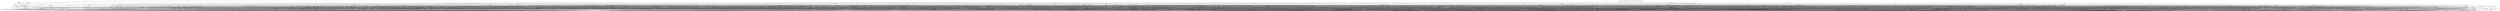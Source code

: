 strict digraph {
ADaCGH;
AER;
AGSDest;
AIGIS;
AIM;
ALS;
AMA;
AcceptanceSampling;
AdMit;
AdaptFit;
Agreement;
Amelia;
AnalyzeFMRI;
AnnotLists;
AquaEnv;
ArDec;
"aCGH.Spline";
abc;
abd;
abind;
actuar;
ada;
adabag;
adaptTest;
ade4TkGUI;
adegenet;
adehabitat;
adehabitatHR;
adehabitatHS;
adehabitatLT;
adehabitatMA;
adephylo;
adimpro;
adlift;
afmtools;
agsemisc;
alabama;
allan;
alphahull;
alr3;
amba;
amer;
anacor;
analogue;
anchors;
andrews;
anesrake;
anm;
ant;
aod;
apTreeshape;
apcluster;
ape;
aplpack;
approximator;
apsrtable;
apt;
aqp;
aratio;
archetypes;
ares;
arm;
"aroma.affymetrix";
"aroma.apd";
"aroma.cn";
"aroma.core";
"aroma.light";
arrayImpute;
arrayMissPattern;
ars;
arules;
arulesNBMiner;
arulesSequences;
arulesViz;
asbio;
ascii;
asd;
aspace;
assist;
aster;
aster2;
asympTest;
asypow;
atmi;
audio;
automap;
aws;
aylmer;
B2Z;
BACCO;
BAMD;
BARD;
BAS;
BAYSTAR;
BB;
BCA;
BCE;
BHH2;
BLCOP;
BLR;
BMA;
BMN;
BMS;
BPHO;
BSDA;
BSagri;
BTSPAS;
BaBooN;
BaM;
BayHap;
BayHaz;
BayesDA;
BayesQTLBIC;
BayesTree;
BayesValidate;
BayesX;
Bchron;
Benchmarking;
Bergm;
Bessel;
BioIDMapper;
BioMark;
BioPhysConnectoR;
BioStatR;
BiodiversityR;
Biograph;
BiplotGUI;
Bmix;
BootPR;
Boruta;
BradleyTerry;
BradleyTerry2;
Brobdingnag;
BsMD;
backfitRichards;
backtest;
baseline;
basicspace;
bayesDem;
bayesGARCH;
bayesLife;
bayesSurv;
bayesTFR;
bayescount;
bayesm;
bayesmix;
bbemkr;
bbmle;
bclust;
bcp;
bdsmatrix;
beadarrayMSV;
bear;
belief;
benchmark;
bestglm;
betaper;
betareg;
bethel;
bfast;
bfp;
bgmm;
biGraph;
biOpsGUI;
biclust;
bifactorial;
biganalytics;
biglars;
biglm;
bigmemory;
bigtabulate;
bild;
binMto;
bindata;
binhf;
binom;
binomSamSize;
"bio.infer";
bipartite;
bise;
bisoreg;
bit;
biwt;
blender;
blighty;
blockTools;
bmd;
bnlearn;
boa;
boolean;
boolfun;
boot;
bootRes;
bootStepAIC;
bootspecdens;
bootstrap;
bpca;
bqtl;
brainwaver;
brglm;
bs;
bvpSolve;
CADFtest;
CADStat;
CAVIAR;
CCA;
CCMtools;
CDFt;
CDNmoney;
CGene;
CHNOSZ;
CITAN;
CNVassoc;
COP;
COSINE;
COUNT;
COZIGAM;
CPE;
CRTSize;
CVThresh;
Cairo;
CalciOMatic;
CarbonEL;
CausalGAM;
CellularAutomaton;
ChainLadder;
ChemometricsWithR;
ChemometricsWithRData;
CircNNTSR;
CircSpatial;
CircStats;
"Ckmeans.1d.dp";
ClinicalRobustPriors;
ClustOfVar;
CoCo;
CoCoCg;
CoCoGraph;
CollocInfer;
CombMSC;
CompRandFld;
ConvergenceConcepts;
CorrBin;
CoxBoost;
Cprob;
CreditMetrics;
c3net;
ca;
caGUI;
caMassClass;
caTools;
cacheSweave;
cacher;
cairoDevice;
calib;
calibrate;
calibrator;
candisc;
canvas;
car;
care;
caret;
caroline;
caschrono;
caspar;
catR;
catnet;
cba;
cccd;
ccems;
ccgarch;
cclust;
cellVolumeDist;
cem;
censReg;
cfa;
cg;
cgdsr;
cggd;
cgh;
changeLOS;
changepoint;
charlson;
chemometrics;
cherry;
choplump;
chplot;
chron;
cimis;
circular;
clValid;
class;
classGraph;
classInt;
classifly;
"clim.pact";
clime;
clinfun;
clue;
clues;
clustTool;
cluster;
clusterCons;
clusterGeneration;
clusterRepro;
clusterSim;
clusterfly;
clustsig;
clustvarsel;
clv;
cmaes;
cmprsk;
cmrutils;
cncaGUI;
coarseDataTools;
cobs;
cocorresp;
coda;
codep;
codetools;
coenoflex;
coin;
colbycol;
colorspace;
compareGroups;
compeir;
compoisson;
compositions;
"compute.es";
concor;
cond;
condGEE;
constrainedKriging;
contrast;
convexHaz;
copBasic;
copas;
copula;
corpcor;
corpora;
corrsieve;
cosso;
costat;
coxme;
coxphf;
coxphw;
coxrobust;
cramer;
crawl;
crmn;
crossdes;
crosshybDetector;
crossmatch;
crrSC;
cshapes;
cthresh;
ctv;
cudaBayesreg;
cudaBayesregData;
cumSeg;
curvHDR;
curvetest;
cwhmisc;
cxxPack;
cyclones;
DAAG;
DAAGxtras;
DAGGER;
DAKS;
DAMisc;
DBI;
DCGL;
DCluster;
DDHFm;
DEMEtics;
DMwR;
DNAtools;
DOBAD;
DOSim;
DPpackage;
DRI;
DSpat;
Daim;
DatABEL;
Deducer;
DeducerExtras;
DeducerMMR;
DeducerPlugInExample;
DeducerPlugInScaling;
Depela;
DescribeDisplay;
Design;
DesignPatterns;
Devore5;
Devore6;
Devore7;
DiagnosisMed;
DiceEval;
DiceKriging;
DiceOptim;
DiceView;
DierckxSpline;
DistributionUtils;
"DoE.base";
"DoE.wrapper";
DoseFinding;
dae;
dafs;
"data.table";
dataframes2xls;
datamap;
dataview;
date;
dbConnect;
dblcens;
dcemriS4;
dclone;
dcv;
ddepn;
ddesolve;
ddst;
deSolve;
deal;
debug;
deducorrect;
deldir;
delftfews;
delt;
demography;
depmix;
depmixS4;
depth;
depthTools;
desirability;
desire;
dfcrm;
dfoptim;
dglm;
diagram;
dice;
difR;
diff;
diffusionMap;
digeR;
digest;
digitize;
directlabels;
diseasemapping;
dismo;
dispmod;
distory;
distr;
distrDoc;
distrEllipse;
distrEx;
distrMod;
distrSim;
distrTEst;
distrTeach;
distributions;
divagis;
diveMove;
diversitree;
divisors;
dixon;
dlmap;
dlmodeler;
dlnm;
dmt;
doBy;
doMC;
doMPI;
doRedis;
doSMP;
doSNOW;
dpa;
dpmixsim;
dr;
drc;
drfit;
drm;
dse;
dse1;
dse2;
dti;
dtw;
dummies;
dvfBm;
dyad;
dyn;
dynCorr;
dynGraph;
dynaTree;
dynamicGraph;
dynamicTreeCut;
dynamo;
dynlm;
EDR;
EMA;
EMC;
EMCC;
EMD;
EMJumpDiffusion;
ENmisc;
EQL;
ESPRESSO;
EVER;
Ecdat;
EffectiveDose;
ElemStatLearn;
EnQuireR;
EngrExpt;
Epi;
EquiNorm;
EuclideanMaps;
EvalEst;
e1071;
eRm;
eVenn;
eaf;
earth;
eba;
ebdbNet;
ecespa;
eco;
ecodist;
ecolMod;
edrGraphicalTools;
edtdbg;
effects;
egarch;
egonet;
eha;
eiPack;
"el.convex";
elasticnet;
ellipse;
elliptic;
elrm;
emdbook;
emg;
emme2;
emplik;
emplik2;
emu;
emulator;
endogMNP;
energy;
ensembleBMA;
entropy;
epiR;
epibasix;
epicalc;
epitools;
eqtl;
equate;
equivalence;
erer;
ergm;
"ergm.userterms";
esd4all;
etm;
evd;
evdbayes;
evir;
exact2x2;
exactLoglinTest;
exactRankTests;
exactci;
exactmaxsel;
exams;
expectreg;
experiment;
expert;
expm;
expsmooth;
extRemes;
extfunnel;
extracat;
extremevalues;
ez;
FAMT;
FAiR;
FAwR;
FD;
FEST;
FGN;
FITSio;
FKF;
FME;
FNN;
FRB;
FSelector;
FTICRMS;
FactoClass;
FactoMineR;
Fahrmeir;
FeaLect;
FieldSim;
FinTS;
FitAR;
FitARMA;
Formula;
FourierDescriptors;
FrF2;
"FrF2.catlg128";
FunCluster;
FunNet;
FuncMap;
FunctSNP;
fArma;
fAsianOptions;
fAssets;
fBasics;
fBonds;
fCalendar;
fCertificates;
fCopulae;
fEcofin;
fExoticOptions;
fExtremes;
fGarch;
fImport;
fMultivar;
fNonlinear;
fOptions;
fPortfolio;
fRegression;
fSeries;
fTrading;
fUnitRoots;
fUtilities;
factorQR;
factualR;
fame;
far;
faraway;
farmR;
fastICA;
fastR;
favir;
fbati;
fda;
"fda.usc";
fdim;
fdrtool;
fds;
fdth;
feature;
fechner;
ff;
fftw;
fgui;
fields;
filehash;
filehashSQLite;
financial;
fingerprint;
fisheyeR;
fishmethods;
fit4NM;
fitdistrplus;
flashClust;
flexCrossHaz;
flexclust;
flexmix;
flsa;
flubase;
fma;
fmri;
fmsb;
foba;
foreach;
forecast;
foreign;
forensic;
forensim;
"formula.tools";
fortunes;
forward;
fossil;
fpc;
fpca;
fpow;
fractal;
fractaldim;
fractalrock;
frailtyHL;
frailtypack;
frbf;
frontier;
fts;
ftsa;
futile;
"futile.any";
"futile.logger";
"futile.matrix";
"futile.options";
"futile.paradigm";
fuzzyRankTests;
fwdmsa;
fxregime;
G1DBN;
GAD;
GAMBoost;
GAMens;
GDD;
GEOmap;
GEVcdn;
GExMap;
GGMselect;
GGally;
GLDEX;
GOFSN;
GOSim;
GPArotation;
GPseq;
GRRGI;
GSM;
GWAF;
GWRM;
GenABEL;
GenKern;
GeneCycle;
GeneNet;
GeneReg;
Geneclust;
Geneland;
GeneralizedHyperbolic;
GeoXp;
GillespieSSA;
GrapheR;
GrassmannOptim;
GridR;
GriegSmith;
Guerry;
gMCP;
gRain;
gRapHD;
gRbase;
gRc;
gWidgets;
gWidgetsRGtk2;
gWidgetsWWW;
gWidgetstcltk;
gafit;
galts;
gam;
gamair;
games;
gamesNws;
gamlss;
"gamlss.add";
"gamlss.cens";
"gamlss.data";
"gamlss.demo";
"gamlss.dist";
"gamlss.mx";
"gamlss.nl";
"gamlss.tr";
"gamlss.util";
gamm4;
gap;
gaussDiff;
gausspred;
gaussquad;
gbev;
gbm;
gbs;
gcExplorer;
gcbd;
gclus;
gcmrec;
gcolor;
gdata;
gdistance;
gee;
geepack;
geiger;
gene2pathway;
geneARMA;
genefu;
genepi;
genetics;
genoPlotR;
genomatic;
geoR;
geoRglm;
geofd;
geomapdata;
geometry;
geonames;
geophys;
geosphere;
geozoo;
ggcolpairs;
ggm;
ggplot2;
ghyp;
giRaph;
"gibbs.met";
gllm;
glmdm;
glmmAK;
glmmBUGS;
glmnet;
glmnetcr;
glmpath;
glmpathcr;
glmulti;
globalboosttest;
glrt;
gmaps;
gmm;
gmodels;
gmp;
gmvalid;
gnm;
gnumeric;
goalprog;
gof;
gogarch;
gooJSON;
googleVis;
gpclib;
gplots;
gptk;
gputools;
grImport;
grade;
granova;

graphicsQC;
gregmisc;
gridBase;
gridExtra;
grouped;
grplasso;
grt;
gsDesign;
gsarima;
gsc;
gsl;
gss;
gstat;
gsubfn;
gumbel;
gvlma;
HDMD;
HDclassif;
HFWutils;
HGLMMM;
HH;
HI;
HLMdiag;
HMM;
HPbayes;
HSAUR;
HSAUR2;
HTMLUtils;
HWEBayes;
HWEintrinsic;
HadoopStreaming;
HapEstXXR;
Haplin;
HaploSim;
HardyWeinberg;
Hmisc;
HumMeth27QCReport;
HybridMC;
HydroMe;
HyperbolicDist;
haarfisz;
hacks;
hapassoc;
"haplo.ccs";
"haplo.stats";
hapsim;
hash;
hbim;
hbmem;
hddplot;
hdeco;
hdrcde;
helloJavaWorld;
helpr;
heplots;
hergm;
hett;
hexView;
hexbin;
hgam;
"hier.part";
highlight;
hisemi;
hive;
hlr;
"hmm.discnp";
homals;
homtest;
hopach;
hotspots;
hsmm;
hts;
huge;
hwde;
hwriter;
hybridHclust;
hydroGOF;
hydroTSM;
hyperSpec;
hyperdirichlet;
hypergeo;
hypred;
IBrokers;
ICE;
ICEinfer;
ICS;
ICSNP;
IDPmisc;
IFP;
IMIS;
IPSUR;
IQCC;
ISA;
ISOcodes;
ISwR;
Icens;
ImageMetrics;
Imap;
ImpactIV;
IniStatR;
Interpol;
Iso;
IsoGene;
iBUGS;
iCluster;
iGenomicViewer;
iSubpathwayMiner;
ibdreg;
ibr;
"ic.infer";
ic50;
icaOcularCorrection;
identity;
ifa;
ifultools;
igraph;
igraphtosonia;
"iid.test";
imguR;
imprProbEst;
impute;
ineq;
inference;
"influence.ME";
infoDecompuTE;
infochimps;
inline;
inlinedocs;
intamap;
intamapInteractive;
intcox;
integrativeME;
interval;
intervals;
introgress;
ipdmeta;
iplots;
ipptoolbox;
ipred;
ipw;
irr;
irtProb;
irtoys;
isa2;
ismev;
isopam;
isva;
iterLap;
iterators;
itertools;
its;
iv;
ivivc;
JGR;
JJcorr;
JM;
JOP;
JavaGD;
JointModeling;
JudgeIt;
KFAS;
KMsurv;
Kendall;
KernSmooth;
KrigInv;
kappalab;
kerdiest;
kerfdr;
kernelPop;
kernlab;
"kin.cohort";
kinship;
kknn;
klaR;
klin;
"km.ci";
kmi;
kml;
kml3d;
knnflex;
knorm;
kohonen;
ks;
kst;
kzft;
kzs;
LCAextend;
LDdiag;
LDheatmap;
LIM;
LLAhclust;
LLdecomp;
LMERConvenienceFunctions;
LMGene;
LS2W;
LSD;
LVQTools;
LambertW;
LaplacesDemon;
LogConcDEAD;
LogicForest;
LogicReg;
LoopAnalyst;
labdsv;
labeltodendro;
laeken;
"lancet.iraqmortality";
landsat;
languageR;
lars;
laser;
lasso2;
latentnet;
lattice;
latticeExtra;
latticedl;
latticist;
lavaan;
lawstat;
lcd;
lcda;
lcmm;
"lda.cv";
ldbounds;
ldlasso;
leiv;
lfe;
lga;
lgtdl;
lhs;
limSolve;
limitplot;
linprog;
list;
lmSupport;
lme4;
lmeSplines;
lmec;
lmm;
lmomRFA;
lmomco;
lmtest;
localdepth;
locfdr;
locfit;
locpol;
lodplot;
log10;
log4r;
logging;
logistf;
loglognorm;
lokern;
longRPart;
longitudinal;
longitudinalData;
longmemo;
longpower;
lordif;
lossDev;
lpSolveAPI;
lpridge;
lsa;
lspls;
lss;
ltm;
ltsa;
lubridate;
luca;
MADAM;
MALDIquant;
MAMA;
MAMSE;
MARSS;
MASS;
MAT;
MAc;
MAclinical;
MAd;
MBA;
MBESS;
MCAPS;
MCLIME;
MCMCglmm;
MCMChybridGP;
MCMCpack;
MCPAN;
MCPMod;
MChtest;
MDR;
MEMSS;
MFDA;
MFDF;
MISA;
MIfuns;
MKmisc;
MLCM;
MLDA;
MLDS;
MLPAstats;
MMG;
MMST;
MNM;
MNP;
MOCCA;
MPV;
MSBVAR;
MSToolkit;
MUCflights;
MVpower;
MaXact;
MarkedPointProcess;
MasterBayes;
MatchIt;
Matching;
Matrix;
MatrixModels;
Mcomp;
MeDiChI;
MetABEL;
MetabolAnalyze;
Metabonomic;
Meth27QC;
MethComp;
MiscPsycho;
MixSim;
Modalclust;
ModelGood;
ModelMap;
MortalitySmooth;
MplusAutomation;
MuMIn;
mAr;
mFilter;
maanova;
magic;
magma;
magnets;
mapLD;
mapReduce;
mapdata;
mapproj;
maps;
maptools;
maptree;
mar1s;
marelac;
marelacTeaching;
margLikArrogance;
marginTree;
marginalmodelplots;
mathgraph;
maticce;
matlab;
matrixStats;
matrixcalc;
maxLik;
maxstat;
mbmdr;
mboost;
mc2d;
mcclust;
mcgibbsit;
mclogit;
mclust;
mcmc;
mcmcplots;
mco;
mcprofile;
mcsm;
mda;
meboot;
mecdf;
mederrRank;
mediation;
mefa4;
mem;
memisc;
meta;
metaMA;
metacor;
metafor;
metatest;
mfp;
mgcv;
mgpd;
mhsmm;
mht;
mhurdle;
mi;
micEcon;
micEconAids;
micEconCES;
micEconSNQP;
mice;
migui;
mimR;
minet;
miniGUI;
minqa;
minxent;
mirf;
missMDA;
mix;
mixAK;
mixOmics;
mixPHM;
mixdist;
mixedQF;
mixer;
mixlow;
mixreg;
mixsep;
mixsmsn;
mixstock;
mixtools;
mkin;
mlbench;
mlmRev;
mlogit;
mlogitBMA;
mmcm;
mnormt;
modTempEff;
modeest;
modelcf;
modelfree;
modeltools;
moduleColor;
mokken;
mombf;
mondate;
monoProc;
monomvn;
monreg;
mpm;
mpmcorrelogram;
mprobit;
mr;
mratios;
mrdrc;
mritc;
mrt;
msBreast;
msDilution;
msProcess;
msProstate;
msSurv;
mseq;
mspath;
msr;
mstate;
mtsc;
mtsdi;
muRL;
muS2RC;
muStat;
muUtil;
mugnet;
muhaz;
multcomp;
multcompView;
multibiplotGUI;
multic;
multicore;
multilevel;
multinomRob;
multipol;
multisensi;
multitaper;
multmod;
multxpert;
munfold;
muscor;
mutoss;
mutossGUI;
mvShapiroTest;
mvabund;
mvbutils;
mvgraph;
mvna;
mvngGrAd;
mvnmle;
mvnormtest;
mvoutlier;
mvpart;
mvsf;
mvtBinaryEP;
mvtnorm;
mvtnormpcs;
NADA;
NCBI2R;
NISTnls;
NMF;
NMMAPSlite;
NMRS;
NORMT3;
NRAIA;
NeatMap;
NestedCohort;
NetCluster;
NetIndices;
NetworkAnalysis;
NightDay;
nFDR;
nFactors;
nacopula;
nbpMatching;
ncf;
neariso;
neldermead;
network;
networksis;
neuRosim;
neuralnet;
nice;
nlADG;
nlme;
nlmeODE;
nlreg;
nlrwr;
nls2;
nlstools;
nlt;
nltm;
nlts;
nnDiag;
nnc;
nncRda;
nnet;
nodeHarvest;
noia;
nonparaeff;
nonrandom;
nor1mix;
normalp;
np;
npRmpi;
nparLD;
nparcomp;
npmc;
npmlreg;
nsRFA;
numDeriv;
nutshellDE;
nvis;
nws;
ORDER2PARENT;
OSACC;
OjaNP;
OligoSpecificitySystem;
Oncotree;
OrdFacReg;
"oblique.tree";
oc;
oce;
odesolve;
odfWeave;
"odfWeave.survey";
oncomodel;
onemap;
openair;
optBiomarker;
optimbase;
optimsimplex;
optimx;
optmatch;
optparse;
optpart;
orQA;
ordPens;
orderbook;
ordinal;
orientlib;
orloca;
"orloca.es";
"oro.dicom";
"oro.nifti";
orth;
orthogonalsplinebasis;
orthopolynom;
ouch;
outliers;
oz;
PASWR;
PBImisc;
PBSadmb;
PBSddesolve;
PBSmapping;
PBSmodelling;
PCS;
PERregress;
PET;
PHYLOGR;
PK;
PKfit;
PKgraph;
PKmodelFinder;
PKreport;
PKtools;
PMA;
POT;
PSAgraphics;
PSM;
PTAk;
PairViz;
Peaks;
PerformanceAnalytics;
PermuteNGS;
PhViD;
PoMoS;
Pomic;
PowerTOST;
PredictABEL;
PresenceAbsence;
ProDenICA;
ProbForecastGOP;
ProfileLikelihood;
ProjectTemplate;
PwrGSD;
"p3state.msm";
pARccs;
pGLS;
pROC;
packClassic;
packS4;
packdep;
pairwiseCI;
palaeoSig;
paleoMAS;
paleoTS;
paltran;
pamctdp;
pamm;
pamr;
papply;
paramlink;
paran;
parcor;
parfossil;
parser;
partDSA;
partitionMap;
partitionMetric;
partitions;
party;
parviol;
pastecs;
pathClass;
pathmox;
pbatR;
pcaPP;
pcalg;
pcurve;
pdfCluster;
pear;
pec;
pedantics;
pedigree;
pedigreemm;
pegas;
penalized;
penalizedSVM;
pencopula;
pendensity;
pensim;
peperr;
pequod;
perm;
permax;
pfda;
pgam;
pgfSweave;
pglm;
pgs;
phangorn;
pheatmap;
pheno;
phitest;
phmm;
phull;
phybase;
phyclust;
phylobase;
phyloclim;
phylosim;
phylotools;
pi0;
picante;
pixmap;
pkDACLASS;
plRasch;
plan;
playwith;
plgp;
plink;
plm;
plotGoogleMaps;
plotpc;
plsRcox;
plsRglm;
plsgenomics;
plspm;
plus;
plyr;
pmg;
pmml;
png;
poLCA;
poistweedie;
polySegratio;
polySegratioMM;
polycor;
polydect;
polysat;
pomp;
pooh;
popPK;
popgen;
portes;
portfolio;
portfolioSim;
potts;
powerMediation;
powerSurvEpi;
powerpkg;
ppls;
ppstat;
prabclus;
pracma;
predbayescor;
predmixcor;
prefmod;
prim;
primer;
princurve;
processdata;
prodlim;
profileModel;
proj4;
proptest;
proxy;
pscl;
pseudo;
psgp;
pso;
pspline;
psychometric;
psychotree;
psyphy;
ptinpoly;
pvclass;
pvclust;
pwr;
pwt;
pyramid;
QCA;
QCAGUI;
QRMlib;
QSARdata;
QT;
QTLNetworkR;
QuACN;
qAnalyst;
qcc;
qgraph;
qlspack;
qp;
qpcR;
qtl;
qtlbim;
qtlbook;
quadprog;
qualV;
qualityTools;
quantchem;
quantmod;
quantreg;
quantregForest;
quaternions;
queueing;
"R.cache";
"R.filesets";
"R.huge";
"R.matlab";
"R.methodsS3";
"R.oo";
"R.rsp";
"R.utils";
R2Cuba;
R2HTML;
R2PPT;
R2WinBUGS;
R2jags;
R2wd;
RAD;
RArcInfo;
RBGL;
RBloomberg;
RBrownie;
RC;
RColorBrewer;
RCurl;
RDieHarder;
REEMtree;
REQS;
RExcelInstaller;
RFA;
RFLPtools;
RFOC;
RFinanceYJ;
RFreak;
RGraphics;
RGtk2;
RGtk2Extras;
RH2;
RHRV;
RHmm;
RImageJ;
RInside;
RItools;
RJDBC;
RJSONIO;
RJaCGH;
RLMM;
RLadyBug;
RLastFM;
RM2;
RMediation;
RMySQL;
RNCBI;
RNCBIAxis2Libs;
RNCBIEUtilsLibs;
RNCEP;
RNetCDF;
RNiftyReg;
ROCR;
RODBC;
RODM;
ROptEst;
ROptEstOld;
ROptRegTS;
ROracle;
ROracleUI;
RPMM;
RPPanalyzer;
RPostgreSQL;
RProtoBuf;
RPyGeo;
RQDA;
RQuantLib;
RSEIS;
RSNNS;
RSQLite;
"RSQLite.extfuns";
RSVGTipsDevice;
RScaLAPACK;
RSearchYJ;
RSiena;
RSiteSearch;
RSurvey;
RSvgDevice;
RTOMO;
RTisean;
RUnit;
RVAideMemoire;
RWebMA;
RWeka;
RWinEdt;
RXshrink;
RandForestGUI;
RandVar;
RandomFields;
RankAggreg;
RaschSampler;
Rassoc;
Ratings;
Rcgmin;
Rcmdr;
"RcmdrPlugin.BCA";
"RcmdrPlugin.DoE";
"RcmdrPlugin.EHESsampling";
"RcmdrPlugin.Export";
"RcmdrPlugin.FactoMineR";
"RcmdrPlugin.HH";
"RcmdrPlugin.IPSUR";
"RcmdrPlugin.MAc";
"RcmdrPlugin.MAd";
"RcmdrPlugin.PT";
"RcmdrPlugin.SLC";
"RcmdrPlugin.SensoMineR";
"RcmdrPlugin.SurvivalT";
"RcmdrPlugin.TeachingDemos";
"RcmdrPlugin.TextMining";
"RcmdrPlugin.depthTools";
"RcmdrPlugin.doex";
"RcmdrPlugin.epack";
"RcmdrPlugin.orloca";
"RcmdrPlugin.qcc";
"RcmdrPlugin.qual";
"RcmdrPlugin.sos";
"RcmdrPlugin.steepness";
"RcmdrPlugin.survival";
Rcplex;
Rcpp;
RcppArmadillo;
RcppBDT;
RcppClassic;
RcppDE;
RcppExamples;
RcppGSL;
Rd2roxygen;
ReacTran;
ReadImages;
RecordLinkage;
Reliability;
Renext;
RepeatedHighDim;
ResearchMethods;
Rfit;
Rglpk;
RgoogleMaps;
Rigroup;
Rlab;
Rlabkey;
Rmpfr;
Rmpi;
Rniftilib;
RobAStBase;
RobLox;
RobLoxBioC;
RobRex;
Rpad;
RpgSQL;
Rramas;
Rsac;
Rserve;
Rsge;
Rsolnp;
Rssa;
Rsundials;
Rsymphony;
RthroughExcelWorkbooksInstaller;
Runuran;
RunuranGUI;
Rvelslant;
Rvmmin;
Rwave;
RxCEcolInf;
Ryacas;
r2dRue;
r2lh;
r4ss;
rAverage;
rChoiceDialogs;
rDNA;
rEMM;
rJava;
rJython;
rPorta;
rSymPy;
rTOFsPRO;
rainbow;
ramps;
random;
"random.polychor.pa";
randomForest;
randomLCA;
randomSurvivalForest;
randtoolbox;
rangeMapper;
raster;
"rateratio.test";
rattle;
rbounds;
rcdd;
rcdk;
rcdklibs;
rcom;
rconifers;
rda;
readBrukerFlexData;
readMzXmlData;
realized;
recommenderlab;
ref;
refund;
registry;
regtest;
relaimpo;
relations;
relax;
relaxo;
relevent;
relimp;
relsurv;
remix;
repolr;
reportr;
reporttools;
reshape;
review;
revoIPC;
rgam;
rgcvpack;
rgdal;
rgenoud;
rgeos;
rggobi;
rgl;
rgp;
rgr;
rich;
richards;
rimage;
rindex;
ringscale;
ripa;
risksetROC;
rjags;
rjson;
rmac;
rmeta;
rmetasim;
rminer;
rms;
rngWELL;
robCompositions;
robfilter;
robust;
robustX;
robustbase;
rocc;
rocplus;
rootSolve;
roxygen;
rpanel;
rpart;
"rpart.plot";
rpartOrdinal;
rphast;
rpsychi;
rpubchem;
rpud;
rpvm;
rqmcmb2;
rrcov;
rrcovNA;
rrp;
rrv;
rsprng;
rstream;
rtiff;
rtv;
runjags;
rv;
rwm;
rworldmap;
rwt;
rysgran;
SAFD;
SAPP;
SASmixed;
SASxport;
SDDA;
SDaA;
SDisc;
SEL;
SEMModComp;
SGCS;
SGP;
SHARE;
SIN;
SIS;
SLC;
SMC;
SMIR;
SMPracticals;
SMVar;
SNPassoc;
SNPmaxsel;
SOAR;
SPACECAP;
SPOT;
SQLiteDF;
SQLiteMap;
SQN;
SQUAREM;
SRPM;
SSSR;
STAR;
SV;
SVMMaj;
SWordInstaller;
SamplerCompare;
SciViews;
ScottKnott;
SemiPar;
SemiParBIVProbit;
SenSrivastava;
SensoMineR;
SeqKnn;
SiZer;
"Sim.DiffProc";
"Sim.DiffProcGUI";
SimComp;
SimpleTable;
SixSigma;
SkewHyperbolic;
Sleuth2;
SlimPLS;
SoDA;
SortableHTMLTables;
SparseM;
SpatialEpi;
SpatialExtremes;
SpatialNP;
SpectralGEM;
SpherWave;
StMoSim;
StatDA;
StatDataML;
StatFingerprints;
StatMatch;
Stem;
StreamMetabolism;
SubpathwayMiner;
SweaveListingUtils;
SwissAir;
SyNet;
Synth;
sac;
safeBinaryRegression;
sampfling;
sampleSelection;
sampling;
samplingbook;
samr;
sandwich;
sapa;
satin;
saws;
sca;
scaRabee;
scagnostics;
scaleboot;
scape;
scapeMCMC;
scatterplot3d;
schoolmath;
schwartz97;
sciplot;
scout;
scrapeR;
scuba;
sculpt3d;
sda;
sdcMicro;
sdcMicroGUI;
sdcTable;
sde;
sdtalt;
season;
secr;
seewave;
segclust;
selectMeta;
selectiongain;
sem;
semPLS;
sendmailR;
sendplot;
sensR;
sensitivity;
seqinr;
seriation;
setRNG;
sets;
sfsmisc;
sgeostat;
shape;
shapefiles;
shapes;
sharx;
siar;
sifds;
sigclust;
sigma2tools;
signal;
simFrame;
simPopulation;
simba;
simboot;
simco;
simctest;
simecol;
simex;
simexaft;
similarityRichards;
simone;
simpleboot;
sisus;
skills;
slam;
sm;
smacof;
smoothSurv;
smoothmest;
smoothtail;
sn;
sna;
snort;
snow;
snowFT;
snowfall;
"snp.plotter";
snpXpert;
soiltexture;
solaR;
som;
soma;
sos;
sos4R;
sound;
sp;
spBayes;
spacetime;
spam;
sparkTable;
sparr;
sparseLDA;
spatial;
spatialkernel;
spatialsegregation;
spatstat;
spc;
spcosa;
spd;
spdep;
speedR;
speedglm;
spef;
speff2trial;
spgrass6;
spgwr;
sphet;
spikeslab;
splancs;
splinesurv;
spls;
splus2R;
sprint;
spsurvey;
spuRs;
sqldf;
sra;
ssanv;
sspir;
sspline;
st;
stab;
stabledist;
stam;
startupmsg;
stashR;
statmod;
statnet;
steepness;
stepPlr;
stepwise;
stochmod;
stoichcalc;
stratigraph;
"stream.net";
stringkernels;
strucchange;
subplex;
sugaR;
superpc;
surv2sample;
survBayes;
survJamda;
"survJamda.data";
survPresmooth;
survcomp;
surveillance;
survey;
survival;
survivalBIV;
survivalROC;
survrec;
svDialogs;
svGUI;
svIDE;
svMisc;
svSocket;
svSweave;
svTools;
svUnit;
svWidgets;
svcR;
svcm;
swamp;
symbols;
symmoments;
synchronicity;
systemfit;
TANOVA;
TGUICore;
TGUITeaching;
TIMP;
TRAMPR;
TSA;
TSHRC;
TSMySQL;
TSPostgreSQL;
TSSQLite;
TSdbi;
TSfame;
TSgetSymbol;
TShistQuote;
TSodbc;
TSpadi;
TSxls;
TSzip;
TTR;
TWIX;
TeachingSampling;
TinnR;
ToxLim;
TraMineR;
TreePar;
TreeRank;
TreeSim;
TripleR;
TwoStepCLogit;
TwoWaySurvival;
tableplot;
tabplot;
taskPR;
tawny;
tcltk2;
tclust;
tdm;
tdthap;
tensorA;
termstrc;
testthat;
texmex;
textir;
tfer;
tframe;
tframePlus;
tgp;
tgram;
tiger;
tikzDevice;
tileHMM;
timeDate;
timeSeries;
timereg;
timsac;
tis;
titan;
tkrgl;
tkrplot;
tlemix;
tlnise;
tm;
"tm.plugin.dc";
tmvtnorm;
tnet;
tolerance;
topicmodels;
tossm;
tourr;
tourrGui;
tpr;
track;
trackObjs;
"tractor.base";
tradeCosts;
traitr;
tree;
treelet;
treemap;
treethresh;
trex;
triads;
triangle;
trimcluster;
trio;
trip;
tripEstimation;
truncgof;
truncnorm;
truncreg;
trust;
tsDyn;
tsModel;
tseries;
tseriesChaos;
tsfa;
ttime;
ttrTests;
tuneR;
twang;
tweedie;
twiddler;
twitteR;
twopartqtl;
twslm;
USPS;
UScensus2000;
UScensus2000add;
UScensus2000blkgrp;
UScensus2000cdp;
UScensus2000tract;
Unicode;
ucminf;
ump;
uniCox;
unmarked;
untb;
urca;
urn;
VBmix;
VGAM;
VHDClassification;
VIF;
VIM;
VLMC;
VarianceGamma;
VecStatGraphs2D;
VecStatGraphs3D;
VennDiagram;
VhayuR;
VizCompX;
validator;
varSelRF;
varSelectIP;
varcompci;
vardiag;
vars;
vbmp;
vcd;
vcdExtra;
vegdata;
vegetarian;
venneuler;
verification;
violinmplot;
vioplot;
voronoi;
vwr;
WDI;
WGCNA;
WINRPACK;
WMCapacity;
WMTregions;
WWGbook;
WaveCD;
WhatIf;
WilcoxCV;
wSVM;
wasim;
waterfall;
waveband;
waveclock;
wavelets;
wavemulcor;
waveslim;
wavethresh;
wccsom;
weights;
weirs;
wgaim;
wikibooks;
wild1;
wle;
wmtsa;
wnominate;
wq;
wvioplot;
XLConnect;
XLConnectJars;
XML;
x12;
xgobi;
xlsReadWrite;
xlsx;
xlsxjars;
xpose4;
xpose4classic;
xpose4data;
xpose4generic;
xpose4specific;
xtable;
xterm256;
xts;
YaleToolkit;
YjdnJlp;
YourCast;
yaImpute;
yacca;
yest;
yhat;
Zelig;
zipfR;
zoo;
zyp;
nnls;
methods;
R;
stats;
utils;
tcltk;
"minpack.lm";
grid;
ade4;
tripack;
grDevices;
EbayesThresh;
polynom;
fracdiff;
ofp;
splines;
vegan;
akima;
plotrix;
proto;
SuppDists;
leaps;
BRugs;
pls;
msm;
combinat;
graphics;
biOps;
gtools;
base;
ADGofTest;
genalg;
ptw;
subselect;
bitops;
cubature;
PolynomF;
ncdf;
lpSolve;
spatialCovariance;
AlgDesign;
misc3d;
cghFLasso;
psych;
stats4;
TeachingDemos;
AMORE;
rsm;
DiceDesign;
s20x;
xtermStyle;
editrules;
denpro;
tools;
rredis;
"heatmap.plus";
multtest;
GSA;
ttutils;
seacarb;
Lmoments;
reshape2;
stringr;
polspline;
"operator.tools";
miscTools;
RPMG;
DEoptim;
amap;
LearnBayes;
getopt;
WriteXLS;
ash;
sinartra;
evaluate;
memoise;
glasso;
contfrac;
MLEcens;
moments;
qvalue;
mitools;
colorRamps;
nortest;
lmodel2;
lmom;
logspline;
Snowball;
time;
gpls;
waved;
infotheo;
ncvreg;
acepack;
tensor;
TSP;
yaml;
rioja;
svmpath;
mlegp;
rlecuyer;
formatR;
seqRFLP;
Defaults;
rscproxy;
RSAGA;
brew;
svd;
rvgtest;
emoa;
rrules;
norm;
ffmanova;
pps;
hdf5;
base64;
polyapost;
logcondens;
ORMDR;
speedRlibs;
speedRlibTF;
nleqslv;
degreenet;
openNLP;
hierfstat;
wombsoft;
indicspecies;
fast;
"XLConnectJars (&le;0.1-0)";
ADaCGH -> cgh;
ADaCGH -> papply;
ADaCGH -> GDD;
ADaCGH -> waveslim;
ADaCGH -> cluster;
ADaCGH -> Hmisc;
AER -> car;
AER -> Formula;
AER -> lmtest;
AER -> sandwich;
AER -> strucchange;
AER -> survival;
AER -> zoo;
AGSDest -> ldbounds;
AIGIS -> gpclib;
AIM -> survival;
ALS -> nnls;
ALS -> Iso;
AMA -> rJava;
AcceptanceSampling -> methods;
AcceptanceSampling -> R;
AcceptanceSampling -> stats;
AdMit -> mvtnorm;
AdaptFit -> SemiPar;
AdaptFit -> MASS;
AdaptFit -> nlme;
AdaptFit -> cluster;
Agreement -> R2HTML;
Amelia -> foreign;
Amelia -> utils;
AnalyzeFMRI -> tcltk;
AnalyzeFMRI -> "R.matlab";
AnalyzeFMRI -> fastICA;
AnnotLists -> tcltk;
AquaEnv -> "minpack.lm";
AquaEnv -> deSolve;
ArDec -> stats;
ArDec -> methods;
"aCGH.Spline" -> rJava;
abc -> nnet;
abc -> quantreg;
abc -> locfit;
abd -> nlme;
abd -> lattice;
abd -> grid;
abind -> R;
actuar -> R;
ada -> rpart;
adabag -> rpart;
adabag -> mlbench;
adaptTest -> lattice;
ade4TkGUI -> ade4;
ade4TkGUI -> tcltk;
adegenet -> methods;
adegenet -> MASS;
adehabitat -> ade4;
adehabitatHR -> sp;
adehabitatHR -> methods;
adehabitatHR -> gpclib;
adehabitatHR -> tripack;
adehabitatHR -> ade4;
adehabitatHR -> adehabitatMA;
adehabitatHR -> adehabitatLT;
adehabitatHS -> sp;
adehabitatHS -> methods;
adehabitatHS -> gpclib;
adehabitatHS -> ade4;
adehabitatHS -> adehabitatMA;
adehabitatHS -> adehabitatHR;
adehabitatLT -> sp;
adehabitatLT -> methods;
adehabitatLT -> gpclib;
adehabitatLT -> ade4;
adehabitatLT -> adehabitatMA;
adehabitatLT -> CircStats;
adehabitatMA -> sp;
adehabitatMA -> methods;
adehabitatMA -> gpclib;
adephylo -> methods;
adephylo -> phylobase;
adephylo -> ape;
adephylo -> ade4;
adimpro -> R;
adimpro -> grDevices;
adlift -> EbayesThresh;
afmtools -> polynom;
afmtools -> fracdiff;
afmtools -> hypergeo;
afmtools -> sandwich;
afmtools -> longmemo;
agsemisc -> lattice;
agsemisc -> grid;
alabama -> numDeriv;
allan -> biglm;
alphahull -> tripack;
alphahull -> sgeostat;
alphahull -> splancs;
alr3 -> car;
amba -> ofp;
amer -> methods;
amer -> nlme;
amer -> Matrix;
amer -> splines;
amer -> lme4;
anacor -> rgl;
anacor -> scatterplot3d;
anacor -> fda;
anacor -> colorspace;
anacor -> car;
analogue -> vegan;
analogue -> lattice;
analogue -> MASS;
anchors -> rgenoud;
anchors -> MASS;
andrews -> R;
anesrake -> Hmisc;
anm -> "clim.pact";
anm -> xtable;
ant -> rJava;
aod -> R;
aod -> methods;
aod -> stats;
apTreeshape -> R;
apcluster -> R;
apcluster -> methods;
ape -> R;
aplpack -> R;
aplpack -> tcltk;
approximator -> emulator;
apsrtable -> R;
apsrtable -> methods;
apt -> car;
apt -> erer;
aqp -> plyr;
aqp -> reshape;
aqp -> lattice;
aqp -> cluster;
aqp -> sp;
aqp -> Hmisc;
aratio -> akima;
aratio -> lattice;
aratio -> locfit;
aratio -> quantreg;
aratio -> boot;
archetypes -> methods;
archetypes -> stats;
archetypes -> modeltools;
archetypes -> nnls;
ares -> foreign;
ares -> gam;
ares -> gplots;
ares -> splines;
arm -> methods;
arm -> MASS;
arm -> Matrix;
arm -> lme4;
arm -> R2WinBUGS;
arm -> abind;
arm -> car;
"aroma.affymetrix" -> "R.utils";
"aroma.affymetrix" -> "R.filesets";
"aroma.affymetrix" -> "aroma.core";
"aroma.affymetrix" -> "aroma.light";
"aroma.affymetrix" -> "aroma.apd";
"aroma.affymetrix" -> "R.rsp";
"aroma.apd" -> "R.methodsS3";
"aroma.apd" -> "R.utils";
"aroma.apd" -> "R.huge";
"aroma.cn" -> "aroma.core";
"aroma.cn" -> "aroma.light";
"aroma.core" -> "R.methodsS3";
"aroma.core" -> "R.oo";
"aroma.core" -> "R.utils";
"aroma.core" -> "R.cache";
"aroma.core" -> "R.filesets";
"aroma.core" -> "R.rsp";
"aroma.core" -> matrixStats;
"aroma.core" -> digest;
"aroma.core" -> "aroma.light";
"aroma.light" -> "R.methodsS3";
arrayImpute -> RGtk2;
arrayImpute -> cairoDevice;
arrayImpute -> impute;
arrayImpute -> matlab;
arrayImpute -> quantreg;
arrayImpute -> gnm;
arrayImpute -> nlme;
arrayMissPattern -> RGtk2;
arrayMissPattern -> cairoDevice;
arrayMissPattern -> spatstat;
ars -> R;
arules -> Matrix;
arulesNBMiner -> arules;
arulesNBMiner -> rJava;
arulesSequences -> arules;
arulesViz -> arules;
arulesViz -> MASS;
arulesViz -> scatterplot3d;
arulesViz -> vcd;
arulesViz -> seriation;
asbio -> plotrix;
asbio -> vegan;
asbio -> MASS;
ascii -> proto;
ascii -> utils;
asd -> mvtnorm;
aspace -> adehabitat;
aspace -> ade4;
aspace -> gpclib;
aspace -> sp;
aspace -> maptools;
aspace -> splancs;
aspace -> Hmisc;
assist -> nlme;
aster -> trust;
aster2 -> R;
asympTest -> R;
asypow -> R;
asypow -> stats;
atmi -> TTR;
audio -> R;
automap -> sp;
automap -> gstat;
aws -> R;
aws -> methods;
aylmer -> methods;
aylmer -> Brobdingnag;
aylmer -> partitions;
B2Z -> numDeriv;
B2Z -> coda;
B2Z -> mvtnorm;
BACCO -> emulator;
BACCO -> calibrator;
BACCO -> approximator;
BAMD -> coda;
BARD -> digest;
BAS -> R;
BAS -> stats;
BAYSTAR -> mvtnorm;
BB -> quadprog;
BCA -> car;
BCA -> clv;
BCA -> cluster;
BCA -> class;
BCA -> rpart;
BCA -> nnet;
BCA -> rgl;
BCA -> Rcmdr;
BCE -> limSolve;
BHH2 -> R;
BLCOP -> methods;
BLCOP -> MASS;
BLCOP -> quadprog;
BLR -> SuppDists;
BMA -> survival;
BMA -> leaps;
BMN -> R;
BMS -> R;
BMS -> methods;
BPHO -> R;
BSDA -> e1071;
BSagri -> mvtnorm;
BSagri -> multcomp;
BSagri -> gamlss;
BSagri -> mratios;
BSagri -> MCPAN;
BSagri -> pairwiseCI;
BSagri -> lattice;
BSagri -> geepack;
BSagri -> boot;
BTSPAS -> R2WinBUGS;
BTSPAS -> coda;
BTSPAS -> splines;
BTSPAS -> actuar;
BTSPAS -> BRugs;
BaBooN -> MASS;
BaBooN -> nnet;
BaM -> bayesm;
BaM -> coda;
BaM -> MASS;
BaM -> stats;
BaM -> mice;
BaM -> survival;
BaM -> foreign;
BaM -> nnet;
BayHap -> boa;
BayHaz -> R;
BayHaz -> splines;
BayesDA -> stats;
BayesDA -> R;
BayesQTLBIC -> leaps;
BayesTree -> nnet;
BayesValidate -> R;
BayesX -> akima;
BayesX -> shapefiles;
Bchron -> hdrcde;
Bchron -> coda;
Bchron -> svDialogs;
Benchmarking -> lpSolveAPI;
Benchmarking -> ucminf;
Bergm -> network;
Bergm -> ergm;
Bergm -> coda;
Bergm -> KernSmooth;
Bessel -> Rmpfr;
BioIDMapper -> RCurl;
BioIDMapper -> XML;
BioMark -> MASS;
BioMark -> pls;
BioMark -> st;
BioPhysConnectoR -> snow;
BioPhysConnectoR -> matrixcalc;
BioStatR -> R;
BiodiversityR -> vegan;
Biograph -> Epi;
Biograph -> msm;
Biograph -> mvna;
Biograph -> survival;
BiplotGUI -> deldir;
BiplotGUI -> rgl;
BiplotGUI -> tcltk;
BiplotGUI -> tcltk2;
BiplotGUI -> tkrplot;
Bmix -> mvtnorm;
BootPR -> zoo;
BootPR -> combinat;
Boruta -> randomForest;
BradleyTerry -> R;
BradleyTerry2 -> R;
Brobdingnag -> R;
Brobdingnag -> methods;
Brobdingnag -> graphics;
BsMD -> R;
backfitRichards -> richards;
backfitRichards -> methods;
backtest -> lattice;
baseline -> methods;
basicspace -> R;
bayesDem -> cairoDevice;
bayesDem -> gWidgets;
bayesDem -> gWidgetsRGtk2;
bayesDem -> RGtk2;
bayesDem -> bayesTFR;
bayesDem -> bayesLife;
bayesGARCH -> mvtnorm;
bayesGARCH -> coda;
bayesLife -> bayesTFR;
bayesSurv -> survival;
bayesSurv -> coda;
bayesSurv -> smoothSurv;
bayesTFR -> mvtnorm;
bayesTFR -> coda;
bayescount -> runjags;
bayescount -> coda;
bayescount -> lattice;
bayescount -> stats;
bayescount -> utils;
bayesm -> R;
bayesmix -> rjags;
bayesmix -> coda;
bbemkr -> R;
bbmle -> numDeriv;
bbmle -> lattice;
bbmle -> MASS;
bclust -> R;
bcp -> methods;
bcp -> stats;
bcp -> graphics;
bcp -> foreach;
bdsmatrix -> methods;
bdsmatrix -> R;
beadarrayMSV -> methods;
bear -> reshape;
bear -> nlme;
bear -> sciplot;
bear -> plotrix;
bear -> ICSNP;
bear -> gdata;
belief -> methods;
benchmark -> utils;
benchmark -> proto;
benchmark -> ggplot2;
benchmark -> reshape;
benchmark -> relations;
bestglm -> leaps;
betaper -> vegan;
betaper -> ellipse;
betareg -> Formula;
bethel -> R;
bfast -> strucchange;
bfast -> MASS;
bfast -> forecast;
bfp -> R;
bgmm -> mvtnorm;
bgmm -> car;
bgmm -> lattice;
bgmm -> combinat;
biGraph -> igraph;
biGraph -> gmp;
biGraph -> sets;
biGraph -> MASS;
biOpsGUI -> RGtk2;
biOpsGUI -> biOps;
biclust -> MASS;
biclust -> grid;
biclust -> colorspace;
biclust -> lattice;
bifactorial -> mvtnorm;
bifactorial -> multcomp;
bifactorial -> lattice;
bifactorial -> graphics;
bifactorial -> methods;
bifactorial -> Rcpp;
biganalytics -> methods;
biganalytics -> stats;
biganalytics -> utils;
biganalytics -> bigmemory;
biglars -> ff;
biglm -> DBI;
biglm -> methods;
bigmemory -> methods;
bigmemory -> utils;
bigtabulate -> methods;
bigtabulate -> bigmemory;
bild -> R;
bild -> methods;
bild -> stats;
bild -> graphics;
bild -> utils;
binMto -> mvtnorm;
bindata -> e1071;
bindata -> mvtnorm;
binhf -> wavethresh;
binhf -> adlift;
binom -> lattice;
binomSamSize -> binom;
"bio.infer" -> R;
"bio.infer" -> tcltk;
bipartite -> MASS;
bipartite -> methods;
bipartite -> tnet;
bipartite -> vegan;
bise -> R;
bisoreg -> bootstrap;
bisoreg -> monreg;
bisoreg -> R2WinBUGS;
bisoreg -> coda;
bit -> R;
biwt -> rrcov;
biwt -> MASS;
blender -> vegan;
blighty -> utils;
blockTools -> MASS;
blockTools -> gtools;
blockTools -> nbpMatching;
blockTools -> xtable;
bmd -> drc;
bnlearn -> R;
bnlearn -> utils;
boa -> R;
boolean -> Zelig;
boolfun -> "R.oo";
boot -> R;
boot -> graphics;
boot -> stats;
bootRes -> base;
bootRes -> stats;
bootRes -> utils;
bootStepAIC -> MASS;
bootspecdens -> MASS;
bootstrap -> stats;
bootstrap -> R;
bpca -> scatterplot3d;
bpca -> rgl;
bpca -> MASS;
bqtl -> R;
brainwaver -> waveslim;
brglm -> profileModel;
bs -> nlme;
bs -> methods;
bvpSolve -> rootSolve;
bvpSolve -> deSolve;
CADFtest -> dynlm;
CADFtest -> sandwich;
CADFtest -> tseries;
CADFtest -> urca;
CADStat -> JGR;
CADStat -> XML;
CADStat -> lattice;
CADStat -> "bio.infer";
CADStat -> gdata;
CADStat -> gmodels;
CADStat -> car;
CADStat -> MASS;
CADStat -> quantreg;
CADStat -> rpart;
CADStat -> rJava;
CAVIAR -> R;
CCA -> fda;
CCA -> fields;
CCMtools -> mclust;
CCMtools -> class;
CCMtools -> tree;
CCMtools -> mvtnorm;
CDFt -> R;
CDNmoney -> R;
CGene -> survival;
CHNOSZ -> R;
CHNOSZ -> utils;
CITAN -> ADGofTest;
CNVassoc -> mixdist;
CNVassoc -> mclust;
CNVassoc -> survival;
COP -> dr;
COP -> MASS;
COSINE -> MASS;
COSINE -> genalg;
COUNT -> MASS;
COZIGAM -> mgcv;
CPE -> survival;
CPE -> Design;
CRTSize -> R;
CVThresh -> wavethresh;
CVThresh -> EbayesThresh;
Cairo -> R;
CalciOMatic -> cobs;
CarbonEL -> R;
CarbonEL -> grDevices;
CausalGAM -> gam;
CellularAutomaton -> "R.oo";
ChainLadder -> Hmisc;
ChainLadder -> lattice;
ChainLadder -> Matrix;
ChainLadder -> methods;
ChainLadder -> stats;
ChainLadder -> systemfit;
ChainLadder -> MASS;
ChainLadder -> RUnit;
ChemometricsWithR -> ChemometricsWithRData;
ChemometricsWithR -> MASS;
ChemometricsWithR -> nnet;
ChemometricsWithR -> randomForest;
ChemometricsWithR -> ada;
ChemometricsWithR -> rrcov;
ChemometricsWithR -> sfsmisc;
ChemometricsWithR -> ipred;
ChemometricsWithR -> fastICA;
ChemometricsWithR -> rda;
ChemometricsWithR -> TIMP;
ChemometricsWithR -> class;
ChemometricsWithR -> e1071;
ChemometricsWithR -> rpart;
ChemometricsWithR -> cluster;
ChemometricsWithR -> msProstate;
ChemometricsWithR -> ALS;
ChemometricsWithR -> ptw;
ChemometricsWithR -> dtw;
ChemometricsWithR -> boot;
ChemometricsWithR -> leaps;
ChemometricsWithR -> lars;
ChemometricsWithR -> elasticnet;
ChemometricsWithR -> subselect;
ChemometricsWithR -> kohonen;
ChemometricsWithR -> pls;
ChemometricsWithR -> signal;
ChemometricsWithR -> mclust;
ChemometricsWithRData -> R;
CircNNTSR -> stats;
CircSpatial -> fields;
CircSpatial -> CircStats;
CircSpatial -> geoR;
CircSpatial -> RandomFields;
CircSpatial -> spam;
CircSpatial -> MASS;
CircSpatial -> sp;
CircSpatial -> tcltk;
CircStats -> MASS;
CircStats -> boot;
"Ckmeans.1d.dp" -> R;
ClinicalRobustPriors -> R;
ClustOfVar -> missMDA;
ClustOfVar -> FactoMineR;
CoCo -> R;
CoCo -> methods;
CoCoCg -> CoCo;
CoCoGraph -> dynamicGraph;
CoCoGraph -> MASS;
CoCoGraph -> methods;
CoCoGraph -> CoCo;
CollocInfer -> fda;
CollocInfer -> MASS;
CollocInfer -> odesolve;
CollocInfer -> Matrix;
CollocInfer -> SparseM;
CombMSC -> R;
CompRandFld -> R;
ConvergenceConcepts -> tkrplot;
ConvergenceConcepts -> lattice;
CorrBin -> boot;
CoxBoost -> survival;
CoxBoost -> Matrix;
Cprob -> prodlim;
Cprob -> tpr;
Cprob -> lattice;
Cprob -> geepack;
CreditMetrics -> R;
c3net -> igraph;
ca -> rgl;
caGUI -> rgl;
caGUI -> ca;
caGUI -> tcltk2;
caGUI -> RODBC;
caMassClass -> e1071;
caMassClass -> nnet;
caMassClass -> rpart;
caMassClass -> caTools;
caMassClass -> XML;
caMassClass -> digest;
caMassClass -> MASS;
caTools -> bitops;
cacheSweave -> filehash;
cacheSweave -> stashR;
cacher -> R;
cairoDevice -> R;
calib -> nlme;
calib -> methods;
calibrate -> R;
calibrator -> emulator;
calibrator -> cubature;
candisc -> car;
candisc -> heplots;
candisc -> graphics;
candisc -> stats;
canvas -> R;
car -> MASS;
car -> nnet;
car -> survival;
care -> corpcor;
caret -> lattice;
caret -> reshape;
caret -> stats;
caret -> plyr;
caroline -> R;
caschrono -> forecast;
caschrono -> Hmisc;
caschrono -> its;
caschrono -> timeSeries;
caspar -> mvtnorm;
catR -> sfsmisc;
catnet -> R;
catnet -> methods;
cba -> proxy;
cccd -> deldir;
cccd -> igraph;
cccd -> plotrix;
ccems -> odesolve;
ccems -> snow;
ccems -> PolynomF;
ccgarch -> R;
cclust -> stats;
cellVolumeDist -> "minpack.lm";
cellVolumeDist -> gplots;
cem -> nlme;
cem -> lattice;
cem -> randomForest;
cem -> tcltk;
censReg -> maxLik;
cfa -> R;
cg -> Hmisc;
cg -> base;
cg -> utils;
cg -> methods;
cg -> stats;
cg -> graphics;
cg -> grid;
cg -> lattice;
cg -> MASS;
cg -> survival;
cg -> multcomp;
cg -> nlme;
cgdsr -> "R.oo";
cggd -> R;
cggd -> grDevices;
cggd -> graphics;
cggd -> stats;
cggd -> utils;
cgh -> R;
changeLOS -> survival;
changepoint -> R;
changepoint -> methods;
changepoint -> graphics;
changepoint -> base;
charlson -> plyr;
charlson -> reshape;
chemometrics -> class;
chemometrics -> e1071;
chemometrics -> gclus;
chemometrics -> lars;
chemometrics -> MASS;
chemometrics -> mclust;
chemometrics -> nnet;
chemometrics -> pcaPP;
chemometrics -> pls;
chemometrics -> rpart;
chemometrics -> robustbase;
chemometrics -> som;
cherry -> methods;
cherry -> bitops;
choplump -> R;
choplump -> stats;
chplot -> ellipse;
chplot -> KernSmooth;
chplot -> lattice;
chron -> R;
cimis -> XML;
cimis -> RCurl;
circular -> boot;
clValid -> cluster;
clValid -> class;
class -> R;
class -> stats;
class -> utils;
classGraph -> methods;
classGraph -> "graph";
classInt -> class;
classInt -> e1071;
classifly -> rpart;
classifly -> MASS;
classifly -> nnet;
classifly -> class;
classifly -> e1071;
classifly -> reshape;
"clim.pact" -> ncdf;
"clim.pact" -> akima;
"clim.pact" -> R;
clime -> lpSolve;
clinfun -> R;
clinfun -> graphics;
clinfun -> stats;
clue -> R;
clues -> R;
clues -> stats;
clues -> utils;
clustTool -> mvoutlier;
clustTool -> cluster;
clustTool -> randomForest;
clustTool -> tcltk;
clustTool -> e1071;
clustTool -> rpart;
clustTool -> class;
clustTool -> grid;
clustTool -> mclust;
clustTool -> flexclust;
clustTool -> vegan;
clustTool -> clue;
clustTool -> mvpart;
clustTool -> lattice;
clustTool -> kernlab;
clustTool -> compositions;
cluster -> R;
cluster -> stats;
cluster -> graphics;
cluster -> utils;
clusterCons -> methods;
clusterCons -> cluster;
clusterCons -> lattice;
clusterCons -> RColorBrewer;
clusterCons -> grid;
clusterCons -> apcluster;
clusterGeneration -> MASS;
clusterRepro -> R;
clusterSim -> ade4;
clusterSim -> cluster;
clusterSim -> R2HTML;
clusterSim -> e1071;
clusterSim -> rgl;
clusterSim -> MASS;
clusterfly -> ggplot2;
clusterfly -> reshape;
clusterfly -> rggobi;
clustsig -> R;
clustvarsel -> mclust;
clv -> cluster;
clv -> class;
cmaes -> R;
cmprsk -> survival;
cmrutils -> chron;
cncaGUI -> rgl;
cncaGUI -> tcltk;
cncaGUI -> tkrplot;
cncaGUI -> RODBC;
coarseDataTools -> survival;
cobs -> SparseM;
cobs -> quantreg;
cobs -> splines;
cobs -> grDevices;
cobs -> graphics;
cobs -> stats;
cobs -> utils;
cocorresp -> stats;
cocorresp -> graphics;
cocorresp -> vegan;
coda -> lattice;
codep -> R;
codep -> stats;
codetools -> R;
coenoflex -> mgcv;
coin -> survival;
coin -> mvtnorm;
coin -> modeltools;
colbycol -> rJava;
colorspace -> R;
colorspace -> methods;
compareGroups -> xtable;
compareGroups -> Hmisc;
compareGroups -> gdata;
compareGroups -> tcltk;
compareGroups -> foreign;
compeir -> grid;
compeir -> lattice;
compeir -> etm;
compoisson -> stats;
compoisson -> MASS;
compositions -> rgl;
compositions -> tensorA;
compositions -> robustbase;
compositions -> energy;
"compute.es" -> R;
concor -> R;
cond -> statmod;
cond -> survival;
condGEE -> numDeriv;
condGEE -> rootSolve;
constrainedKriging -> sp;
constrainedKriging -> spatialCovariance;
constrainedKriging -> methods;
contrast -> Design;
convexHaz -> R;
copBasic -> lmomco;
copas -> meta;
copula -> methods;
copula -> mvtnorm;
copula -> scatterplot3d;
copula -> sn;
copula -> pspline;
corpcor -> R;
corpora -> R;
corrsieve -> methods;
cosso -> quadprog;
cosso -> gss;
costat -> wavethresh;
coxme -> survival;
coxme -> bdsmatrix;
coxme -> R;
coxphf -> survival;
coxphw -> survival;
coxrobust -> survival;
cramer -> boot;
crawl -> mvtnorm;
crmn -> pls;
crmn -> methods;
crossdes -> AlgDesign;
crossdes -> gtools;
crossdes -> MASS;
crosshybDetector -> methods;
crossmatch -> nbpMatching;
crrSC -> survival;
cshapes -> sp;
cshapes -> maptools;
cshapes -> rJava;
cthresh -> wavethresh;
ctv -> R;
ctv -> utils;
cudaBayesreg -> cudaBayesregData;
cudaBayesreg -> "oro.nifti";
cudaBayesregData -> R;
cumSeg -> lars;
curvHDR -> feature;
curvHDR -> geometry;
curvHDR -> hdrcde;
curvHDR -> ks;
curvHDR -> misc3d;
curvHDR -> ptinpoly;
curvHDR -> rgl;
curvetest -> locfit;
cwhmisc -> lattice;
cxxPack -> Rcpp;
cxxPack -> RUnit;
cxxPack -> zoo;
cyclones -> "clim.pact";
cyclones -> R;
DAAG -> MASS;
DAAG -> rpart;
DAAG -> randomForest;
DAAGxtras -> R;
DAGGER -> Rglpk;
DAKS -> relations;
DAKS -> sets;
DAMisc -> effects;
DAMisc -> sm;
DAMisc -> rpanel;
DBI -> R;
DBI -> methods;
DCGL -> igraph;
DCluster -> boot;
DCluster -> spdep;
DDHFm -> R;
DEMEtics -> R;
DMwR -> xts;
DMwR -> quantmod;
DMwR -> ROCR;
DMwR -> class;
DMwR -> rpart;
DMwR -> abind;
DMwR -> cluster;
DMwR -> lattice;
DMwR -> grid;
DMwR -> zoo;
DNAtools -> Rsolnp;
DOBAD -> methods;
DOBAD -> lattice;
DOBAD -> numDeriv;
DOSim -> GOSim;
DOSim -> SubpathwayMiner;
DOSim -> dynamicTreeCut;
DOSim -> moduleColor;
DOSim -> RBGL;
DOSim -> "graph";
DPpackage -> MASS;
DPpackage -> nlme;
DRI -> impute;
DRI -> cghFLasso;
DSpat -> spatstat;
DSpat -> RandomFields;
DSpat -> gpclib;
DSpat -> mgcv;
Daim -> R;
DatABEL -> R;
DatABEL -> methods;
Deducer -> rJava;
Deducer -> ggplot2;
Deducer -> JGR;
Deducer -> car;
Deducer -> multcomp;
Deducer -> effects;
Deducer -> foreign;
DeducerExtras -> Deducer;
DeducerMMR -> Deducer;
DeducerMMR -> pequod;
DeducerMMR -> rJava;
DeducerPlugInExample -> Deducer;
DeducerPlugInScaling -> Deducer;
DeducerPlugInScaling -> psych;
DeducerPlugInScaling -> GPArotation;
DeducerPlugInScaling -> mvnormtest;
DeducerPlugInScaling -> irr;
Depela -> stats;
Depela -> stats4;
Depela -> copula;
Depela -> R;
DescribeDisplay -> grid;
DescribeDisplay -> reshape;
DescribeDisplay -> ggplot2;
DescribeDisplay -> proto;
Design -> Hmisc;
Design -> survival;
DesignPatterns -> R;
DesignPatterns -> methods;
Devore5 -> R;
Devore6 -> R;
Devore7 -> R;
DiagnosisMed -> epitools;
DiagnosisMed -> TeachingDemos;
DiagnosisMed -> tcltk;
DiagnosisMed -> AMORE;
DiagnosisMed -> utils;
DiceEval -> DiceKriging;
DiceKriging -> methods;
DiceOptim -> DiceKriging;
DiceOptim -> rgenoud;
DiceOptim -> MASS;
DiceView -> methods;
DiceView -> DiceKriging;
DiceView -> DiceEval;
DiceView -> rgl;
DierckxSpline -> lattice;
DierckxSpline -> PolynomF;
DistributionUtils -> R;
"DoE.base" -> relimp;
"DoE.base" -> utils;
"DoE.base" -> graphics;
"DoE.base" -> tcltk;
"DoE.base" -> vcd;
"DoE.wrapper" -> FrF2;
"DoE.wrapper" -> "DoE.base";
"DoE.wrapper" -> rsm;
"DoE.wrapper" -> lhs;
"DoE.wrapper" -> DiceDesign;
"DoE.wrapper" -> AlgDesign;
DoseFinding -> lattice;
DoseFinding -> mvtnorm;
DoseFinding -> numDeriv;
DoseFinding -> R;
dae -> lattice;
dae -> methods;
dafs -> s20x;
"data.table" -> R;
dataframes2xls -> R;
datamap -> DBI;
dataview -> xtermStyle;
date -> graphics;
dbConnect -> RMySQL;
dbConnect -> gWidgets;
dblcens -> R;
dcemriS4 -> "oro.nifti";
dcemriS4 -> utils;
dclone -> coda;
dclone -> R2WinBUGS;
dclone -> snow;
dcv -> lmtest;
ddepn -> "graph";
ddepn -> RBGL;
ddesolve -> R;
ddst -> orthopolynom;
ddst -> evd;
deSolve -> R;
deal -> R;
debug -> mvbutils;
debug -> tcltk;
deducorrect -> editrules;
deldir -> R;
delftfews -> XML;
delftfews -> logging;
delftfews -> zoo;
delt -> denpro;
demography -> forecast;
demography -> rainbow;
demography -> ftsa;
depmix -> MASS;
depmixS4 -> nnet;
depmixS4 -> methods;
depmixS4 -> MASS;
depmixS4 -> Rsolnp;
depth -> rgl;
depthTools -> R;
desirability -> lattice;
desire -> loglognorm;
dfcrm -> R;
dfoptim -> R;
dglm -> statmod;
diagram -> shape;
dice -> gtools;
difR -> lme4;
difR -> ltm;
diff -> MASS;
diff -> methods;
diffusionMap -> scatterplot3d;
diffusionMap -> igraph;
diffusionMap -> Matrix;
digeR -> gWidgets;
digeR -> MASS;
digeR -> pls;
digeR -> e1071;
digeR -> adabag;
digeR -> randomForest;
digeR -> ROCR;
digeR -> caTools;
digeR -> class;
digeR -> ellipse;
digest -> R;
digitize -> ReadImages;
directlabels -> proto;
diseasemapping -> mgcv;
dismo -> raster;
dismo -> rJava;
dispmod -> R;
distory -> ape;
distory -> R;
distr -> startupmsg;
distr -> sfsmisc;
distr -> SweaveListingUtils;
distrDoc -> startupmsg;
distrDoc -> distr;
distrDoc -> distrEx;
distrDoc -> distrSim;
distrDoc -> distrTEst;
distrDoc -> distrTeach;
distrDoc -> RandVar;
distrDoc -> distrMod;
distrDoc -> MASS;
distrDoc -> methods;
distrEllipse -> mvtnorm;
distrEllipse -> setRNG;
distrEllipse -> distr;
distrEllipse -> distrEx;
distrEllipse -> distrSim;
distrEllipse -> startupmsg;
distrEx -> distr;
distrEx -> evd;
distrEx -> actuar;
distrEx -> startupmsg;
distrMod -> startupmsg;
distrMod -> distr;
distrMod -> distrEx;
distrMod -> RandVar;
distrMod -> MASS;
distrMod -> stats4;
distrSim -> setRNG;
distrSim -> distr;
distrSim -> startupmsg;
distrTEst -> setRNG;
distrTEst -> distr;
distrTEst -> distrSim;
distrTEst -> startupmsg;
distrTeach -> distr;
distrTeach -> distrEx;
distrTeach -> startupmsg;
distributions -> stats;
distributions -> utils;
distributions -> tools;
divagis -> rgdal;
divagis -> sp;
diveMove -> caTools;
diveMove -> RColorBrewer;
diversitree -> deSolve;
diversitree -> ape;
diversitree -> subplex;
divisors -> R;
dixon -> splancs;
dixon -> spatstat;
dlmap -> qtl;
dlmap -> ibdreg;
dlmap -> wgaim;
dlmap -> nlme;
dlmap -> mgcv;
dlmodeler -> R;
dlnm -> R;
dlnm -> stats;
dlnm -> graphics;
dlnm -> splines;
dmt -> mvtnorm;
dmt -> methods;
dmt -> Matrix;
dmt -> MASS;
doBy -> survival;
doBy -> contrast;
doBy -> R2HTML;
doMC -> foreach;
doMC -> iterators;
doMC -> multicore;
doMC -> utils;
doMPI -> foreach;
doMPI -> iterators;
doMPI -> Rmpi;
doMPI -> utils;
doRedis -> rredis;
doRedis -> foreach;
doRedis -> iterators;
doRedis -> utils;
doSMP -> foreach;
doSMP -> iterators;
doSMP -> revoIPC;
doSMP -> utils;
doSNOW -> foreach;
doSNOW -> iterators;
doSNOW -> snow;
doSNOW -> utils;
dpa -> sem;
dpa -> igraph;
dpmixsim -> "oro.nifti";
dpmixsim -> cluster;
dr -> MASS;
drc -> alr3;
drc -> gtools;
drc -> lattice;
drc -> magic;
drc -> MASS;
drc -> nlme;
drc -> plotrix;
drc -> methods;
drc -> stats4;
drfit -> MASS;
drfit -> RODBC;
drm -> R;
dse -> tframe;
dse -> setRNG;
dse1 -> dse;
dse2 -> EvalEst;
dti -> adimpro;
dti -> fmri;
dti -> rgl;
dtw -> methods;
dtw -> proxy;
dummies -> utils;
dvfBm -> wmtsa;
dyad -> R;
dyn -> zoo;
dynCorr -> lpridge;
dynGraph -> FactoMineR;
dynGraph -> rJava;
dynaTree -> R;
dynamicGraph -> ggm;
dynamicGraph -> tcltk;
dynamicTreeCut -> R;
dynamicTreeCut -> stats;
dynamo -> R;
dynlm -> zoo;
dynlm -> lmtest;
dynlm -> car;
EDR -> akima;
EMA -> cluster;
EMA -> Hmisc;
EMA -> "heatmap.plus";
EMA -> FactoMineR;
EMA -> survival;
EMA -> multtest;
EMA -> rgl;
EMA -> GSA;
EMA -> MASS;
EMA -> xtable;
EMC -> mvtnorm;
EMCC -> MASS;
EMCC -> mclust;
EMCC -> EMC;
EMD -> fields;
EMJumpDiffusion -> R;
ENmisc -> Hmisc;
EQL -> ttutils;
ESPRESSO -> MASS;
EVER -> R;
Ecdat -> R;
EffectiveDose -> locfit;
ElemStatLearn -> R;
ElemStatLearn -> stats;
EnQuireR -> FactoMineR;
EnQuireR -> SensoMineR;
EnQuireR -> Rcmdr;
EnQuireR -> MASS;
EngrExpt -> lattice;
Epi -> utils;
EquiNorm -> Matrix;
EquiNorm -> lattice;
EuclideanMaps -> tkrplot;
EuclideanMaps -> RODBC;
EvalEst -> setRNG;
EvalEst -> tframe;
EvalEst -> dse;
e1071 -> class;
eRm -> RaschSampler;
eVenn -> tcltk;
eVenn -> combinat;
eaf -> R;
earth -> leaps;
earth -> plotrix;
eba -> R;
ebdbNet -> R;
ecespa -> splancs;
ecespa -> spatstat;
ecespa -> fields;
ecespa -> akima;
eco -> MASS;
ecodist -> stats;
ecolMod -> diagram;
ecolMod -> rootSolve;
ecolMod -> deSolve;
ecolMod -> mapdata;
ecolMod -> seacarb;
ecolMod -> scatterplot3d;
ecolMod -> deldir;
edrGraphicalTools -> rgl;
edrGraphicalTools -> mvtnorm;
edtdbg -> R;
effects -> lattice;
effects -> grid;
effects -> nlme;
effects -> MASS;
effects -> nnet;
effects -> colorspace;
egarch -> fGarch;
egonet -> sna;
eha -> survival;
eha -> graphics;
eiPack -> MASS;
eiPack -> coda;
eiPack -> msm;
"el.convex" -> R;
elasticnet -> lars;
ellipse -> R;
ellipse -> graphics;
ellipse -> stats;
elliptic -> calibrator;
elliptic -> MASS;
elrm -> coda;
elrm -> graphics;
elrm -> stats;
emdbook -> MASS;
emdbook -> lattice;
emg -> R;
emg -> stats;
emg -> stats4;
emme2 -> R;
emme2 -> graphics;
emplik -> quantreg;
emplik2 -> R;
emu -> MASS;
emulator -> mvtnorm;
endogMNP -> R;
endogMNP -> utils;
energy -> boot;
energy -> MASS;
ensembleBMA -> chron;
entropy -> R;
epiR -> R;
epibasix -> R;
epicalc -> foreign;
epicalc -> survival;
epicalc -> MASS;
epicalc -> nnet;
epitools -> R;
eqtl -> qtl;
equate -> R;
equivalence -> lattice;
equivalence -> boot;
equivalence -> grid;
erer -> systemfit;
erer -> lmtest;
erer -> tseries;
erer -> ggplot2;
ergm -> network;
"ergm.userterms" -> network;
"ergm.userterms" -> ergm;
esd4all -> "clim.pact";
esd4all -> cyclones;
esd4all -> akima;
esd4all -> ncdf;
esd4all -> sgeostat;
esd4all -> fields;
esd4all -> spam;
esd4all -> R;
etm -> lattice;
etm -> survival;
evd -> stats;
evdbayes -> R;
evir -> stats;
exact2x2 -> stats;
exact2x2 -> exactci;
exactLoglinTest -> R;
exactRankTests -> survival;
exactci -> stats;
exactmaxsel -> combinat;
exams -> R;
exams -> stats;
exams -> graphics;
exams -> tools;
exams -> utils;
expectreg -> mboost;
expectreg -> BayesX;
expectreg -> splines;
expectreg -> quadprog;
experiment -> boot;
experiment -> MASS;
experiment -> R;
expert -> R;
expert -> stats;
expm -> Matrix;
expsmooth -> tseries;
expsmooth -> forecast;
extRemes -> ismev;
extRemes -> Lmoments;
extfunnel -> rmeta;
extracat -> reshape2;
extracat -> grid;
extracat -> MASS;
extracat -> colorspace;
extracat -> plyr;
extremevalues -> R;
ez -> car;
ez -> reshape2;
ez -> plyr;
ez -> ggplot2;
ez -> stringr;
ez -> lme4;
ez -> Matrix;
FAMT -> mnormt;
FAMT -> impute;
FAiR -> rgenoud;
FAiR -> gWidgetsRGtk2;
FAiR -> stats4;
FAiR -> rrcov;
FAiR -> Matrix;
FAwR -> MASS;
FAwR -> lattice;
FD -> ade4;
FD -> ape;
FD -> geometry;
FD -> vegan;
FEST -> kinship;
FEST -> MASS;
FEST -> hapsim;
FGN -> ltsa;
FITSio -> R;
FKF -> R;
FME -> deSolve;
FME -> rootSolve;
FME -> "minpack.lm";
FME -> MASS;
FME -> coda;
FNN -> R;
FRB -> corpcor;
FSelector -> randomForest;
FSelector -> RWeka;
FSelector -> digest;
FTICRMS -> Matrix;
FTICRMS -> lattice;
FTICRMS -> splines;
FactoClass -> ade4;
FactoClass -> xtable;
FactoMineR -> ellipse;
FactoMineR -> lattice;
FactoMineR -> cluster;
FactoMineR -> scatterplot3d;
Fahrmeir -> stats;
Fahrmeir -> R;
FeaLect -> lars;
FeaLect -> Design;
FieldSim -> rgl;
FieldSim -> RColorBrewer;
FinTS -> zoo;
FinTS -> graphics;
FitAR -> lattice;
FitAR -> leaps;
FitAR -> ltsa;
FitAR -> bestglm;
FitARMA -> FitAR;
Formula -> R;
Formula -> stats;
FourierDescriptors -> ggplot2;
FrF2 -> BsMD;
FrF2 -> scatterplot3d;
FrF2 -> igraph;
FrF2 -> sfsmisc;
FrF2 -> "DoE.base";
"FrF2.catlg128" -> FrF2;
FunCluster -> Hmisc;
FunCluster -> cluster;
FunNet -> ade4;
FunNet -> cluster;
FunNet -> Hmisc;
FunNet -> nlme;
FunNet -> sna;
FunNet -> Cairo;
FuncMap -> grid;
FuncMap -> mvbutils;
FunctSNP -> DBI;
FunctSNP -> RSQLite;
FunctSNP -> utils;
fArma -> timeDate;
fArma -> timeSeries;
fArma -> fBasics;
fAsianOptions -> timeDate;
fAsianOptions -> timeSeries;
fAsianOptions -> fBasics;
fAsianOptions -> fOptions;
fAssets -> sn;
fAssets -> MASS;
fAssets -> robustbase;
fAssets -> timeDate;
fAssets -> timeSeries;
fAssets -> fBasics;
fAssets -> fCopulae;
fBasics -> MASS;
fBasics -> methods;
fBasics -> timeDate;
fBasics -> timeSeries;
fBonds -> timeDate;
fBonds -> timeSeries;
fBonds -> fBasics;
fCalendar -> MASS;
fCalendar -> fUtilities;
fCalendar -> fEcofin;
fCertificates -> fBasics;
fCertificates -> fOptions;
fCertificates -> fExoticOptions;
fCopulae -> sn;
fCopulae -> methods;
fCopulae -> timeDate;
fCopulae -> timeSeries;
fCopulae -> fBasics;
fEcofin -> R;
fEcofin -> utils;
fExoticOptions -> timeDate;
fExoticOptions -> timeSeries;
fExoticOptions -> fBasics;
fExoticOptions -> fOptions;
fExtremes -> timeDate;
fExtremes -> timeSeries;
fExtremes -> fBasics;
fExtremes -> fGarch;
fExtremes -> fTrading;
fGarch -> timeDate;
fGarch -> timeSeries;
fGarch -> fBasics;
fImport -> timeDate;
fImport -> timeSeries;
fMultivar -> sn;
fMultivar -> timeDate;
fMultivar -> timeSeries;
fMultivar -> fBasics;
fNonlinear -> timeDate;
fNonlinear -> timeSeries;
fNonlinear -> fBasics;
fNonlinear -> fGarch;
fOptions -> timeDate;
fOptions -> timeSeries;
fOptions -> fBasics;
fPortfolio -> MASS;
fPortfolio -> robustbase;
fPortfolio -> timeDate;
fPortfolio -> timeSeries;
fPortfolio -> fBasics;
fPortfolio -> fAssets;
fRegression -> mgcv;
fRegression -> nnet;
fRegression -> polspline;
fRegression -> timeDate;
fRegression -> timeSeries;
fRegression -> fBasics;
fRegression -> fTrading;
fRegression -> fMultivar;
fSeries -> robustbase;
fSeries -> methods;
fSeries -> fUtilities;
fSeries -> fEcofin;
fSeries -> fCalendar;
fTrading -> timeDate;
fTrading -> timeSeries;
fTrading -> fBasics;
fUnitRoots -> urca;
fUnitRoots -> methods;
fUnitRoots -> timeDate;
fUnitRoots -> timeSeries;
fUnitRoots -> fBasics;
fUtilities -> MASS;
factorQR -> lattice;
factualR -> methods;
factualR -> RJSONIO;
factualR -> RCurl;
fame -> tis;
far -> nlme;
faraway -> R;
farmR -> rJava;
farmR -> methods;
fastICA -> R;
fastR -> lattice;
fastR -> grid;
favir -> ChainLadder;
favir -> ggplot2;
favir -> plyr;
favir -> reshape;
favir -> tools;
fbati -> pbatR;
fbati -> fgui;
fbati -> rootSolve;
fbati -> tcltk;
fda -> zoo;
"fda.usc" -> fda;
"fda.usc" -> splines;
"fda.usc" -> MASS;
"fda.usc" -> e1071;
fdim -> xgobi;
fdrtool -> R;
fds -> rainbow;
fds -> RCurl;
fdth -> R;
fdth -> base;
fdth -> grDevices;
fdth -> graphics;
feature -> KernSmooth;
feature -> ks;
feature -> tcltk;
fechner -> R;
fechner -> base;
fechner -> graphics;
fechner -> stats;
ff -> bit;
fftw -> R;
fgui -> tools;
fields -> methods;
fields -> spam;
filehash -> R;
filehash -> methods;
filehashSQLite -> filehash;
filehashSQLite -> DBI;
filehashSQLite -> RSQLite;
financial -> R;
fingerprint -> methods;
fisheyeR -> tkrplot;
fisheyeR -> methods;
fishmethods -> boot;
fishmethods -> stats;
fishmethods -> foreign;
fit4NM -> gWidgets;
fit4NM -> tcltk;
fit4NM -> tkrplot;
fit4NM -> RGtk2;
fit4NM -> gWidgetsRGtk2;
fit4NM -> cairoDevice;
fitdistrplus -> R;
flashClust -> R;
flexCrossHaz -> survival;
flexCrossHaz -> splines;
flexclust -> graphics;
flexclust -> grid;
flexclust -> lattice;
flexclust -> modeltools;
flexmix -> lattice;
flexmix -> modeltools;
flexmix -> multcomp;
flsa -> R;
flubase -> forecast;
flubase -> FinTS;
fma -> tseries;
fma -> forecast;
fmri -> tcltk;
fmsb -> R;
foba -> R;
foreach -> iterators;
foreach -> codetools;
foreach -> utils;
forecast -> tseries;
forecast -> fracdiff;
foreign -> R;
foreign -> stats;
forensic -> genetics;
forensic -> combinat;
forensim -> methods;
"formula.tools" -> "operator.tools";
"formula.tools" -> utils;
"formula.tools" -> methods;
fortunes -> R;
forward -> MASS;
fossil -> sp;
fossil -> maps;
fossil -> shapefiles;
fpc -> MASS;
fpc -> cluster;
fpc -> mclust;
fpc -> flexmix;
fpca -> sm;
fpca -> splines;
fpow -> R;
fractal -> splus2R;
fractal -> ifultools;
fractal -> sapa;
fractal -> wmtsa;
fractal -> akima;
fractal -> MASS;
fractal -> scatterplot3d;
fractaldim -> abind;
fractalrock -> "futile.any";
fractalrock -> "futile.logger";
fractalrock -> timeDate;
fractalrock -> zoo;
fractalrock -> xts;
fractalrock -> quantmod;
frailtyHL -> Matrix;
frailtyHL -> numDeriv;
frailtypack -> survival;
frbf -> methods;
frontier -> plm;
frontier -> micEcon;
frontier -> miscTools;
frontier -> Formula;
frontier -> lmtest;
fts -> utils;
fts -> stats;
ftsa -> forecast;
ftsa -> rainbow;
futile -> "futile.options";
futile -> "futile.logger";
futile -> "futile.matrix";
futile -> "futile.any";
"futile.any" -> "futile.paradigm";
"futile.logger" -> "futile.paradigm";
"futile.logger" -> "futile.options";
"futile.matrix" -> "futile.logger";
"futile.matrix" -> "futile.any";
"futile.options" -> R;
"futile.paradigm" -> "futile.options";
fuzzyRankTests -> R;
fwdmsa -> R;
fxregime -> zoo;
fxregime -> sandwich;
fxregime -> strucchange;
G1DBN -> MASS;
G1DBN -> sna;
GAD -> matrixStats;
GAD -> "R.methodsS3";
GAMBoost -> Matrix;
GAMens -> akima;
GAMens -> gam;
GDD -> R;
GEOmap -> geomapdata;
GEOmap -> RPMG;
GEOmap -> akima;
GEOmap -> splancs;
GEVcdn -> VGAM;
GExMap -> multtest;
GGMselect -> mvtnorm;
GGMselect -> lars;
GGMselect -> gtools;
GGally -> ggplot2;
GGally -> stringr;
GLDEX -> cluster;
GOFSN -> sn;
GOSim -> cluster;
GOSim -> flexmix;
GOSim -> RBGL;
GOSim -> "graph";
GOSim -> Matrix;
GOSim -> corpcor;
GPArotation -> R;
GPseq -> R;
GRRGI -> nlme;
GRRGI -> lme4;
GRRGI -> arm;
GRRGI -> car;
GSM -> gtools;
GSM -> methods;
GSM -> utils;
GWAF -> gee;
GWAF -> kinship;
GWRM -> R;
GenABEL -> MASS;
GenKern -> KernSmooth;
GenKern -> utils;
GeneCycle -> MASS;
GeneCycle -> longitudinal;
GeneCycle -> fdrtool;
GeneNet -> corpcor;
GeneNet -> longitudinal;
GeneNet -> fdrtool;
GeneReg -> splines;
GeneReg -> igraph;
Geneclust -> deldir;
Geneclust -> fields;
Geneclust -> spatial;
Geneland -> RandomFields;
Geneland -> fields;
Geneland -> mapproj;
Geneland -> maps;
Geneland -> snow;
Geneland -> tcltk;
GeneralizedHyperbolic -> DistributionUtils;
GeoXp -> fields;
GeoXp -> KernSmooth;
GeoXp -> mvoutlier;
GeoXp -> rgl;
GeoXp -> robustbase;
GeoXp -> spdep;
GeoXp -> splancs;
GeoXp -> stats;
GeoXp -> tcltk;
GillespieSSA -> R;
GrapheR -> mgcv;
GrassmannOptim -> Matrix;
GridR -> codetools;
GriegSmith -> spatstat;
Guerry -> sp;
Guerry -> shapefiles;
gMCP -> rJava;
gMCP -> methods;
gMCP -> MASS;
gMCP -> PolynomF;
gMCP -> multcomp;
gMCP -> "graph";
gMCP -> gtools;
gRain -> gRbase;
gRain -> "graph";
gRain -> RBGL;
gRapHD -> R;
gRapHD -> methods;
gRbase -> MASS;
gRbase -> "graph";
gRbase -> RBGL;
gRbase -> igraph;
gRc -> gRbase;
gRc -> "graph";
gWidgets -> methods;
gWidgets -> utils;
gWidgetsRGtk2 -> methods;
gWidgetsRGtk2 -> gWidgets;
gWidgetsWWW -> proto;
gWidgetsWWW -> filehash;
gWidgetsWWW -> digest;
gWidgetsWWW -> rjson;
gWidgetstcltk -> gWidgets;
gWidgetstcltk -> tcltk;
gWidgetstcltk -> tcltk2;
gWidgetstcltk -> digest;
gafit -> R;
galts -> genalg;
galts -> DEoptim;
gam -> stats;
gam -> splines;
gamair -> R;
games -> Formula;
games -> maxLik;
games -> MASS;
gamesNws -> nws;
gamlss -> "gamlss.dist";
gamlss -> "gamlss.data";
gamlss -> nlme;
"gamlss.add" -> gamlss;
"gamlss.add" -> mgcv;
"gamlss.add" -> nnet;
"gamlss.add" -> "gamlss.util";
"gamlss.add" -> "gamlss.nl";
"gamlss.add" -> lattice;
"gamlss.cens" -> gamlss;
"gamlss.cens" -> "gamlss.dist";
"gamlss.cens" -> survival;
"gamlss.data" -> R;
"gamlss.demo" -> rpanel;
"gamlss.demo" -> gamlss;
"gamlss.demo" -> "gamlss.tr";
"gamlss.demo" -> "gamlss.util";
"gamlss.dist" -> MASS;
"gamlss.mx" -> gamlss;
"gamlss.mx" -> nnet;
"gamlss.mx" -> MASS;
"gamlss.nl" -> gamlss;
"gamlss.nl" -> survival;
"gamlss.tr" -> gamlss;
"gamlss.util" -> gamlss;
"gamlss.util" -> colorspace;
"gamlss.util" -> Matrix;
"gamlss.util" -> MASS;
gamm4 -> Matrix;
gamm4 -> lme4;
gamm4 -> mgcv;
gap -> R;
gaussDiff -> R;
gausspred -> R;
gaussquad -> polynom;
gaussquad -> orthopolynom;
gbev -> mvtnorm;
gbm -> survival;
gbm -> lattice;
gbm -> splines;
gbs -> nlme;
gcExplorer -> graphics;
gcExplorer -> methods;
gcExplorer -> flexclust;
gcbd -> RSQLite;
gcbd -> plyr;
gcbd -> reshape;
gcbd -> lattice;
gclus -> cluster;
gcmrec -> survrec;
gcolor -> R;
gdata -> R;
gdistance -> raster;
gdistance -> igraph;
gdistance -> Matrix;
gdistance -> methods;
gdistance -> sp;
gee -> stats;
geepack -> doBy;
geiger -> ape;
geiger -> MASS;
geiger -> mvtnorm;
geiger -> msm;
geiger -> ouch;
gene2pathway -> kernlab;
gene2pathway -> RBGL;
geneARMA -> mvtnorm;
genefu -> survcomp;
genefu -> amap;
genefu -> mclust;
genefu -> gplots;
genefu -> R;
genepi -> R;
genepi -> stats;
genetics -> combinat;
genetics -> gdata;
genetics -> gtools;
genetics -> MASS;
genetics -> mvtnorm;
genoPlotR -> ade4;
genomatic -> R;
genomatic -> tcltk;
geoR -> sp;
geoRglm -> geoR;
geoRglm -> stats;
geofd -> fda;
geofd -> geoR;
geofd -> tkrplot;
geomapdata -> R;
geometry -> R;
geonames -> rjson;
geophys -> RPMG;
geophys -> RFOC;
geophys -> MASS;
geophys -> cluster;
geophys -> stats;
geosphere -> methods;
geozoo -> bitops;
geozoo -> tourr;
ggcolpairs -> ggplot2;
ggm -> R;
ggplot2 -> reshape;
ggplot2 -> grid;
ggplot2 -> proto;
ghyp -> numDeriv;
ghyp -> graphics;
ghyp -> stats;
ghyp -> gplots;
giRaph -> R;
giRaph -> graphics;
giRaph -> methods;
"gibbs.met" -> R;
gllm -> R;
glmdm -> MASS;
glmdm -> msm;
glmdm -> mvtnorm;
glmdm -> e1071;
glmdm -> coda;
glmdm -> MCMCpack;
glmdm -> class;
glmdm -> lattice;
glmdm -> LearnBayes;
glmmAK -> smoothSurv;
glmmAK -> coda;
glmmAK -> mvtnorm;
glmmBUGS -> MASS;
glmmBUGS -> abind;
glmmBUGS -> spdep;
glmnet -> Matrix;
glmnetcr -> glmnet;
glmpath -> survival;
glmpath -> R;
glmpathcr -> glmpath;
glmulti -> rJava;
glmulti -> methods;
globalboosttest -> mboost;
globalboosttest -> survival;
glrt -> survival;
glrt -> splines;
glrt -> Icens;
gmaps -> maps;
gmaps -> grid;
gmm -> sandwich;
gmodels -> R;
gmp -> R;
gmvalid -> CoCo;
gmvalid -> epitools;
gnm -> R;
gnumeric -> XML;
goalprog -> lpSolve;
gof -> survival;
gogarch -> fGarch;
gogarch -> fastICA;
gooJSON -> rjson;
googleVis -> RJSONIO;
googleVis -> methods;
gpclib -> R;
gpclib -> methods;
gplots -> gtools;
gplots -> gdata;
gplots -> stats;
gplots -> caTools;
gplots -> grid;
gptk -> fields;
gputools -> R;
grImport -> XML;
grade -> R;
granova -> car;
"graph" -> R;
"graph" -> methods;
graphicsQC -> XML;
gregmisc -> gdata;
gregmisc -> gmodels;
gregmisc -> gplots;
gregmisc -> gtools;
gridBase -> R;
gridBase -> graphics;
gridBase -> grid;
gridExtra -> R;
gridExtra -> grid;
grouped -> MASS;
grplasso -> methods;
grt -> MASS;
grt -> rgl;
grt -> misc3d;
gsDesign -> ggplot2;
gsDesign -> xtable;
gsarima -> R;
gsc -> ofp;
gsc -> quadprog;
gsl -> R;
gss -> R;
gstat -> sp;
gsubfn -> proto;
gumbel -> R;
gvlma -> R;
HDMD -> psych;
HDMD -> MASS;
HDMD -> base;
HDclassif -> graphics;
HDclassif -> stats;
HDclassif -> MASS;
HFWutils -> debug;
HFWutils -> grDevices;
HFWutils -> methods;
HFWutils -> "R.oo";
HGLMMM -> Matrix;
HGLMMM -> numDeriv;
HGLMMM -> methods;
HGLMMM -> lattice;
HH -> lattice;
HH -> stats;
HH -> grid;
HH -> multcomp;
HH -> mvtnorm;
HH -> methods;
HH -> leaps;
HI -> R;
HLMdiag -> lme4;
HLMdiag -> MASS;
HLMdiag -> ggplot2;
HMM -> R;
HPbayes -> MASS;
HPbayes -> mvtnorm;
HPbayes -> corpcor;
HPbayes -> numDeriv;
HPbayes -> stats;
HPbayes -> boot;
HSAUR -> lattice;
HSAUR -> MASS;
HSAUR -> scatterplot3d;
HSAUR2 -> lattice;
HSAUR2 -> MASS;
HSAUR2 -> scatterplot3d;
HTMLUtils -> R2HTML;
HWEBayes -> MCMCpack;
HWEBayes -> mvtnorm;
HWEintrinsic -> methods;
HWEintrinsic -> utils;
HadoopStreaming -> getopt;
HapEstXXR -> survival;
Haplin -> MASS;
Haplin -> mgcv;
HaploSim -> methods;
HaploSim -> utils;
HaploSim -> R;
HardyWeinberg -> R;
HardyWeinberg -> graphics;
HardyWeinberg -> stats;
Hmisc -> survival;
HumMeth27QCReport -> amap;
HumMeth27QCReport -> Hmisc;
HumMeth27QCReport -> gplots;
HumMeth27QCReport -> plotrix;
HumMeth27QCReport -> WriteXLS;
HumMeth27QCReport -> tcltk;
HybridMC -> utils;
HybridMC -> coda;
HydroMe -> nlme;
HyperbolicDist -> R;
haarfisz -> wavethresh;
hacks -> R;
hapassoc -> R;
hapassoc -> stats;
"haplo.ccs" -> "haplo.stats";
"haplo.ccs" -> survival;
"haplo.stats" -> R;
hapsim -> MASS;
hash -> R;
hash -> methods;
hash -> utils;
hbim -> mvtnorm;
hbmem -> R;
hbmem -> methods;
hddplot -> MASS;
hdeco -> R;
hdrcde -> locfit;
hdrcde -> ash;
hdrcde -> ks;
hdrcde -> KernSmooth;
helloJavaWorld -> rJava;
helpr -> highlight;
helpr -> sinartra;
helpr -> digest;
helpr -> parser;
helpr -> rjson;
helpr -> tools;
helpr -> stringr;
helpr -> evaluate;
helpr -> RCurl;
helpr -> memoise;
heplots -> car;
heplots -> graphics;
heplots -> stats;
hergm -> ergm;
hergm -> snow;
hett -> MASS;
hexView -> R;
hexbin -> lattice;
hgam -> grplasso;
hgam -> splines;
hgam -> lattice;
hgam -> rgl;
"hier.part" -> gtools;
highlight -> codetools;
highlight -> utils;
highlight -> parser;
highlight -> Rcpp;
hisemi -> Matrix;
hisemi -> Iso;
hisemi -> splines;
hisemi -> fda;
hisemi -> MASS;
hive -> rJava;
hive -> tools;
hive -> XML;
hlr -> MASS;
"hmm.discnp" -> R;
homals -> rgl;
homals -> ape;
homals -> scatterplot3d;
homtest -> stats;
hopach -> cluster;
hopach -> methods;
hotspots -> lattice;
hotspots -> ineq;
hsmm -> R;
hts -> forecast;
hts -> SparseM;
huge -> glmnet;
huge -> glasso;
huge -> igraph;
huge -> MASS;
huge -> Matrix;
huge -> lattice;
hwde -> R;
hwriter -> R;
hybridHclust -> cluster;
hydroGOF -> hydroTSM;
hydroTSM -> zoo;
hydroTSM -> gstat;
hydroTSM -> automap;
hyperSpec -> methods;
hyperSpec -> utils;
hyperSpec -> lattice;
hyperdirichlet -> aylmer;
hyperdirichlet -> abind;
hyperdirichlet -> mvtnorm;
hyperdirichlet -> cubature;
hypergeo -> contfrac;
hypergeo -> elliptic;
hypred -> R;
hypred -> methods;
IBrokers -> xts;
ICE -> KernSmooth;
ICEinfer -> lattice;
ICS -> mvtnorm;
ICS -> survey;
ICSNP -> mvtnorm;
ICSNP -> ICS;
IDPmisc -> lattice;
IFP -> "haplo.stats";
IMIS -> mvtnorm;
IPSUR -> distr;
IQCC -> qcc;
IQCC -> MASS;
IQCC -> micEcon;
ISA -> R;
ISA -> stats;
ISA -> utils;
ISA -> tools;
ISOcodes -> R;
ISwR -> R;
Icens -> survival;
ImageMetrics -> ReadImages;
ImageMetrics -> png;
ImageMetrics -> maps;
ImageMetrics -> tcltk;
ImageMetrics -> tkrplot;
ImageMetrics -> methods;
Imap -> R;
ImpactIV -> nnet;
IniStatR -> R;
Interpol -> R;
Iso -> R;
IsoGene -> tcltk;
IsoGene -> Iso;
IsoGene -> ff;
iBUGS -> R2WinBUGS;
iBUGS -> gWidgetsRGtk2;
iCluster -> R;
iGenomicViewer -> sendplot;
iSubpathwayMiner -> "graph";
iSubpathwayMiner -> RBGL;
iSubpathwayMiner -> igraph;
iSubpathwayMiner -> XML;
iSubpathwayMiner -> fdrtool;
iSubpathwayMiner -> utils;
ibdreg -> R;
ibr -> fields;
"ic.infer" -> quadprog;
"ic.infer" -> mvtnorm;
"ic.infer" -> boot;
"ic.infer" -> kappalab;
ic50 -> tcltk;
icaOcularCorrection -> fastICA;
identity -> R;
ifa -> R;
ifultools -> splus2R;
igraph -> stats;
igraphtosonia -> igraph;
"iid.test" -> "clim.pact";
"iid.test" -> R;
imguR -> XML;
imguR -> RCurl;
imprProbEst -> inline;
imprProbEst -> lpSolve;
impute -> R;
ineq -> R;
ineq -> stats;
ineq -> graphics;
ineq -> grDevices;
inference -> sandwich;
inference -> methods;
"influence.ME" -> lme4;
"influence.ME" -> lattice;
infoDecompuTE -> MASS;
infochimps -> RCurl;
infochimps -> RJSONIO;
inline -> R;
inline -> methods;
inlinedocs -> methods;
inlinedocs -> utils;
intamap -> sp;
intamap -> gstat;
intamap -> rgdal;
intamap -> akima;
intamap -> automap;
intamap -> mvtnorm;
intamap -> MASS;
intamap -> evd;
intamap -> lattice;
intamapInteractive -> spcosa;
intamapInteractive -> spatstat;
intamapInteractive -> intamap;
intcox -> survival;
integrativeME -> mclust;
integrativeME -> mixOmics;
integrativeME -> randomForest;
interval -> survival;
interval -> perm;
interval -> Icens;
interval -> MLEcens;
intervals -> R;
intervals -> methods;
introgress -> nnet;
introgress -> genetics;
introgress -> RColorBrewer;
ipdmeta -> survival;
ipdmeta -> coxme;
ipdmeta -> Matrix;
ipdmeta -> phmm;
iplots -> rJava;
ipptoolbox -> AlgDesign;
ipptoolbox -> copula;
ipptoolbox -> evd;
ipptoolbox -> triangle;
ipred -> rpart;
ipred -> MASS;
ipred -> mlbench;
ipred -> survival;
ipred -> nnet;
ipred -> class;
ipw -> boot;
ipw -> geepack;
ipw -> MASS;
ipw -> nlme;
ipw -> nnet;
ipw -> survey;
ipw -> survival;
irr -> lpSolve;
irtProb -> lattice;
irtProb -> methods;
irtProb -> stats;
irtProb -> moments;
irtoys -> sm;
irtoys -> ltm;
isa2 -> methods;
ismev -> R;
isopam -> cluster;
isopam -> vegan;
isva -> qvalue;
isva -> fastICA;
iterLap -> quadprog;
iterLap -> randtoolbox;
iterators -> R;
iterators -> utils;
itertools -> iterators;
its -> Hmisc;
iv -> ofp;
ivivc -> rgenoud;
ivivc -> odesolve;
ivivc -> reshape;
ivivc -> sciplot;
JGR -> rJava;
JGR -> JavaGD;
JGR -> iplots;
JJcorr -> fCopulae;
JJcorr -> mvtnorm;
JM -> MASS;
JM -> nlme;
JM -> splines;
JM -> survival;
JOP -> Rsolnp;
JOP -> rgenoud;
JOP -> stats;
JOP -> JointModeling;
JavaGD -> R;
JointModeling -> mgcv;
JudgeIt -> R;
KFAS -> R;
KMsurv -> survival;
Kendall -> R;
KernSmooth -> R;
KernSmooth -> stats;
KrigInv -> DiceKriging;
KrigInv -> rgenoud;
KrigInv -> MASS;
KrigInv -> lhs;
kappalab -> lpSolve;
kappalab -> quadprog;
kappalab -> kernlab;
kerdiest -> date;
kerdiest -> chron;
kerfdr -> R;
kernelPop -> ape;
kernelPop -> ade4;
kernelPop -> MASS;
kernlab -> R;
kernlab -> methods;
"kin.cohort" -> survival;
kinship -> methods;
kinship -> survival;
kinship -> nlme;
kinship -> lattice;
kinship -> R;
kknn -> R;
klaR -> MASS;
klin -> Matrix;
"km.ci" -> survival;
"km.ci" -> stats;
kmi -> survival;
kmi -> mitools;
kml -> methods;
kml -> longitudinalData;
kml -> clv;
kml3d -> methods;
kml3d -> clv;
kml3d -> rgl;
kml3d -> misc3d;
knnflex -> R;
knorm -> MASS;
kohonen -> class;
kohonen -> MASS;
ks -> KernSmooth;
ks -> mvtnorm;
ks -> rgl;
ks -> misc3d;
kst -> proxy;
kst -> relations;
kst -> sets;
kzft -> polynom;
kzs -> lattice;
kzs -> stats;
LCAextend -> boot;
LCAextend -> mvtnorm;
LCAextend -> Design;
LCAextend -> kinship;
LDdiag -> MASS;
LDheatmap -> R;
LDheatmap -> grid;
LIM -> limSolve;
LIM -> diagram;
LLAhclust -> R;
LLdecomp -> randomForest;
LLdecomp -> igraph;
LLdecomp -> gRain;
LMERConvenienceFunctions -> languageR;
LMERConvenienceFunctions -> Design;
LMGene -> multtest;
LMGene -> survival;
LS2W -> wavethresh;
LSD -> MASS;
LSD -> gtools;
LSD -> RColorBrewer;
LSD -> colorRamps;
LSD -> schoolmath;
LVQTools -> methods;
LambertW -> moments;
LambertW -> gsl;
LambertW -> MASS;
LambertW -> nortest;
LambertW -> maxLik;
LaplacesDemon -> R;
LogConcDEAD -> MASS;
LogConcDEAD -> mvtnorm;
LogicForest -> LogicReg;
LogicForest -> CircStats;
LogicForest -> gtools;
LogicForest -> plotrix;
LogicReg -> survival;
LoopAnalyst -> nlme;
labdsv -> mgcv;
labdsv -> MASS;
labeltodendro -> R;
laeken -> boot;
laeken -> MASS;
"lancet.iraqmortality" -> foreign;
landsat -> rgdal;
landsat -> lmodel2;
languageR -> lattice;
languageR -> zipfR;
languageR -> Matrix;
languageR -> lme4;
lars -> R;
laser -> ape;
laser -> geiger;
lasso2 -> R;
latentnet -> network;
latentnet -> shapes;
latentnet -> abind;
latentnet -> tools;
latentnet -> mvtnorm;
latentnet -> coda;
lattice -> R;
latticeExtra -> RColorBrewer;
latticeExtra -> lattice;
latticedl -> plyr;
latticedl -> lattice;
latticedl -> grid;
latticist -> lattice;
latticist -> latticeExtra;
latticist -> vcd;
lavaan -> R;
lavaan -> methods;
lawstat -> mvtnorm;
lawstat -> VGAM;
lcd -> igraph;
lcd -> methods;
lcda -> poLCA;
lcmm -> R;
"lda.cv" -> MASS;
ldbounds -> lattice;
ldlasso -> GenABEL;
ldlasso -> quadprog;
leiv -> R;
leiv -> methods;
leiv -> stats;
lfe -> Matrix;
lfe -> R;
lga -> R;
lgtdl -> R;
lhs -> R;
limSolve -> quadprog;
limSolve -> lpSolve;
limSolve -> MASS;
limitplot -> R;
linprog -> lpSolve;
list -> VGAM;
list -> magic;
list -> "gamlss.dist";
list -> MASS;
list -> quadprog;
list -> arm;
list -> corpcor;
list -> mvtnorm;
list -> sandwich;
lmSupport -> car;
lmSupport -> psych;
lmSupport -> gplots;
lmSupport -> gvlma;
lme4 -> methods;
lme4 -> Matrix;
lme4 -> lattice;
lmeSplines -> nlme;
lmec -> mvtnorm;
lmm -> R;
lmomRFA -> lmom;
lmomco -> R;
lmomco -> utils;
lmtest -> zoo;
localdepth -> circular;
locfdr -> splines;
locfit -> akima;
locfit -> lattice;
locpol -> R;
lodplot -> R;
lodplot -> grid;
lodplot -> graphics;
lodplot -> stats;
log10 -> R;
log4r -> testthat;
logging -> R;
logging -> methods;
logistf -> MASS;
loglognorm -> R;
lokern -> sfsmisc;
longRPart -> nlme;
longRPart -> rpart;
longitudinal -> corpcor;
longitudinalData -> methods;
longitudinalData -> clv;
longmemo -> R;
longpower -> Matrix;
longpower -> lme4;
longpower -> methods;
lordif -> MASS;
lordif -> msm;
lordif -> mvtnorm;
lordif -> polycor;
lordif -> sfsmisc;
lordif -> ltm;
lordif -> Hmisc;
lordif -> Design;
lossDev -> rjags;
lossDev -> filehash;
lossDev -> logspline;
lossDev -> utils;
lpSolveAPI -> R;
lpridge -> stats;
lpridge -> R;
lsa -> Snowball;
lsa -> RWeka;
lspls -> pls;
lss -> quantreg;
ltm -> MASS;
ltm -> msm;
ltm -> mvtnorm;
ltm -> polycor;
ltsa -> R;
lubridate -> R;
luca -> survival;
luca -> genetics;
MADAM -> snow;
MADAM -> qvalue;
MADAM -> RColorBrewer;
MADAM -> gplots;
MADAM -> impute;
MALDIquant -> R;
MALDIquant -> methods;
MAMA -> xtable;
MAMA -> metaMA;
MAMA -> gtools;
MAMA -> gplots;
MAMA -> multtest;
MAMSE -> R;
MARSS -> MASS;
MARSS -> mvtnorm;
MARSS -> nlme;
MARSS -> time;
MASS -> R;
MASS -> grDevices;
MASS -> graphics;
MASS -> stats;
MASS -> utils;
MAT -> MASS;
MAc -> R;
MAclinical -> party;
MAclinical -> plsgenomics;
MAclinical -> st;
MAclinical -> e1071;
MAd -> R;
MBA -> sp;
MBESS -> R;
MCAPS -> stashR;
MCLIME -> lpSolve;
MCMCglmm -> tensorA;
MCMCglmm -> Matrix;
MCMCglmm -> coda;
MCMCglmm -> ape;
MCMCglmm -> corpcor;
MCMChybridGP -> MASS;
MCMCpack -> coda;
MCMCpack -> MASS;
MCMCpack -> stats;
MCPAN -> mvtnorm;
MCPAN -> multcomp;
MCPMod -> mvtnorm;
MCPMod -> lattice;
MCPMod -> R;
MChtest -> stats;
MDR -> lattice;
MEMSS -> lme4;
MFDA -> gss;
MFDA -> mvtnorm;
MFDF -> fda;
MFDF -> zoo;
MISA -> coda;
MIfuns -> reshape;
MIfuns -> methods;
MIfuns -> lattice;
MIfuns -> grid;
MIfuns -> XML;
MIfuns -> MASS;
MKmisc -> robustbase;
MKmisc -> RColorBrewer;
MLCM -> R;
MLCM -> graphics;
MLCM -> stats;
MLCM -> utils;
MLCM -> base;
MLDA -> R;
MLDS -> R;
MLDS -> graphics;
MLDS -> stats;
MLDS -> utils;
MLDS -> base;
MLPAstats -> nlme;
MLPAstats -> boot;
MLPAstats -> tcltk;
MLPAstats -> tkrplot;
MLPAstats -> pixmap;
MMG -> R;
MMST -> R;
MNM -> ellipse;
MNM -> ICS;
MNM -> ICSNP;
MNM -> SpatialNP;
MNM -> mvtnorm;
MNM -> survey;
MNP -> MASS;
MNP -> utils;
MOCCA -> cclust;
MOCCA -> clv;
MPV -> R;
MSBVAR -> KernSmooth;
MSBVAR -> xtable;
MSBVAR -> coda;
MSBVAR -> bit;
MSBVAR -> mvtnorm;
MSBVAR -> lattice;
MSToolkit -> MASS;
MUCflights -> XML;
MUCflights -> geosphere;
MUCflights -> sp;
MUCflights -> RSQLite;
MUCflights -> NightDay;
MVpower -> randomForest;
MVpower -> pamr;
MVpower -> kernlab;
MVpower -> class;
MaXact -> mnormt;
MarkedPointProcess -> RandomFields;
MarkedPointProcess -> R2Cuba;
MasterBayes -> coda;
MasterBayes -> genetics;
MasterBayes -> gtools;
MasterBayes -> kinship;
MatchIt -> MASS;
Matching -> rgenoud;
Matching -> MASS;
Matching -> graphics;
Matching -> grDevices;
Matching -> stats;
Matrix -> lattice;
MatrixModels -> Matrix;
Mcomp -> tseries;
Mcomp -> forecast;
MeDiChI -> lars;
MeDiChI -> quadprog;
MeDiChI -> corpcor;
MeDiChI -> Matrix;
MetABEL -> R;
MetABEL -> grid;
MetabolAnalyze -> mclust;
MetabolAnalyze -> mvtnorm;
MetabolAnalyze -> ellipse;
MetabolAnalyze -> gtools;
MetabolAnalyze -> gplots;
Metabonomic -> tcltk;
Metabonomic -> tkrplot;
Metabonomic -> robustbase;
Metabonomic -> MASS;
Metabonomic -> gpls;
Metabonomic -> pls;
Metabonomic -> splines;
Metabonomic -> class;
Metabonomic -> nnet;
Metabonomic -> AMORE;
Metabonomic -> clusterSim;
Metabonomic -> hddplot;
Metabonomic -> scatterplot3d;
Metabonomic -> relimp;
Metabonomic -> Icens;
Metabonomic -> FTICRMS;
Metabonomic -> waved;
Metabonomic -> Matrix;
Metabonomic -> caTools;
Meth27QC -> gplots;
Meth27QC -> tcltk;
MethComp -> nlme;
MiscPsycho -> statmod;
MixSim -> MASS;
Modalclust -> mvtnorm;
Modalclust -> zoo;
Modalclust -> class;
ModelGood -> R;
ModelMap -> randomForest;
ModelMap -> gbm;
ModelMap -> PresenceAbsence;
ModelMap -> rgdal;
MortalitySmooth -> svcm;
MplusAutomation -> gsubfn;
MplusAutomation -> xtable;
MplusAutomation -> tcltk;
MplusAutomation -> plyr;
MplusAutomation -> relimp;
MuMIn -> methods;
mAr -> MASS;
mFilter -> R;
mFilter -> stats;
maanova -> R;
magic -> abind;
magma -> R;
magma -> methods;
magnets -> rggobi;
mapLD -> lattice;
mapReduce -> R;
mapdata -> maps;
mapproj -> maps;
maps -> R;
maptools -> foreign;
maptools -> sp;
maptools -> methods;
maptools -> lattice;
maptree -> cluster;
maptree -> rpart;
mar1s -> cmrutils;
mar1s -> fda;
marelac -> shape;
marelac -> seacarb;
marelacTeaching -> marelac;
marelacTeaching -> deSolve;
marelacTeaching -> rootSolve;
marelacTeaching -> scatterplot3d;
margLikArrogance -> R;
marginTree -> e1071;
marginalmodelplots -> locfit;
marginalmodelplots -> grid;
mathgraph -> R;
maticce -> ouch;
maticce -> ape;
matlab -> R;
matlab -> methods;
matrixStats -> "R.methodsS3";
matrixcalc -> R;
maxLik -> miscTools;
maxstat -> exactRankTests;
maxstat -> mvtnorm;
maxstat -> survival;
mbmdr -> logistf;
mboost -> R;
mboost -> methods;
mboost -> stats;
mc2d -> mvtnorm;
mcclust -> lpSolve;
mcgibbsit -> coda;
mclogit -> stats;
mclogit -> MASS;
mclogit -> memisc;
mclogit -> Matrix;
mclust -> R;
mclust -> stats;
mclust -> utils;
mcmc -> R;
mcmcplots -> coda;
mco -> R;
mcprofile -> methods;
mcprofile -> lattice;
mcprofile -> graphics;
mcprofile -> stats4;
mcprofile -> splines;
mcprofile -> mvtnorm;
mcprofile -> multcomp;
mcprofile -> MASS;
mcprofile -> mratios;
mcprofile -> lme4;
mcsm -> stats;
mcsm -> MASS;
mcsm -> coda;
mda -> class;
meboot -> ConvergenceConcepts;
meboot -> dynlm;
meboot -> kinship;
meboot -> survival;
meboot -> splines;
meboot -> nlme;
meboot -> lattice;
meboot -> plm;
meboot -> zoo;
mecdf -> ofp;
mederrRank -> BB;
mederrRank -> methods;
mederrRank -> numDeriv;
mederrRank -> utils;
mediation -> MASS;
mediation -> Matrix;
mefa4 -> methods;
mefa4 -> Matrix;
mem -> sm;
mem -> boot;
memisc -> lattice;
memisc -> grid;
memisc -> stats;
memisc -> methods;
memisc -> utils;
memisc -> MASS;
meta -> R;
meta -> grid;
metaMA -> SMVar;
metacor -> rmeta;
metacor -> gsl;
metafor -> Formula;
metafor -> nlme;
metatest -> R;
mfp -> survival;
mgcv -> R;
mgpd -> evd;
mhsmm -> mvtnorm;
mht -> glmnet;
mhurdle -> Formula;
mhurdle -> truncreg;
mhurdle -> maxLik;
mi -> methods;
mi -> MASS;
mi -> nnet;
mi -> car;
mi -> arm;
mi -> Matrix;
mi -> lme4;
mi -> R2WinBUGS;
mi -> abind;
micEcon -> np;
micEcon -> miscTools;
micEconAids -> systemfit;
micEconAids -> miscTools;
micEconAids -> lmtest;
micEconAids -> micEcon;
micEconCES -> systemfit;
micEconCES -> miscTools;
micEconCES -> micEcon;
micEconCES -> "minpack.lm";
micEconCES -> DEoptim;
micEconSNQP -> systemfit;
micEconSNQP -> miscTools;
micEconSNQP -> micEcon;
micEconSNQP -> MASS;
mice -> MASS;
mice -> nnet;
mice -> methods;
mice -> lattice;
migui -> tcltk;
migui -> tkrplot;
migui -> mi;
migui -> foreign;
mimR -> methods;
mimR -> gRbase;
mimR -> "graph";
mimR -> rcom;
mimR -> MASS;
minet -> infotheo;
miniGUI -> R;
miniGUI -> tcltk;
minqa -> Rcpp;
minxent -> R;
mirf -> "haplo.stats";
mirf -> randomForest;
missMDA -> FactoMineR;
mix -> stats;
mixAK -> colorspace;
mixAK -> lme4;
mixAK -> mnormt;
mixAK -> coda;
mixOmics -> igraph;
mixOmics -> rgl;
mixOmics -> lattice;
mixPHM -> survival;
mixPHM -> lattice;
mixdist -> R;
mixedQF -> nnet;
mixedQF -> MASS;
mixer -> R;
mixer -> methods;
mixlow -> nlme;
mixreg -> R;
mixsep -> tcltk2;
mixsep -> MASS;
mixsep -> RODBC;
mixsmsn -> mvtnorm;
mixstock -> coda;
mixstock -> plotrix;
mixstock -> abind;
mixstock -> lattice;
mixtools -> boot;
mixtools -> MASS;
mixtools -> R;
mkin -> FME;
mkin -> deSolve;
mlbench -> R;
mlmRev -> lme4;
mlmRev -> R;
mlogit -> Formula;
mlogit -> statmod;
mlogit -> lmtest;
mlogit -> maxLik;
mlogit -> zoo;
mlogitBMA -> BMA;
mlogitBMA -> abind;
mlogitBMA -> maxLik;
mmcm -> mvtnorm;
mnormt -> R;
modTempEff -> mgcv;
modTempEff -> splines;
modeest -> R;
modelcf -> R;
modelfree -> PolynomF;
modelfree -> SparseM;
modelfree -> stats;
modelfree -> utils;
modelfree -> base;
modeltools -> stats;
modeltools -> stats4;
moduleColor -> impute;
moduleColor -> grDevices;
moduleColor -> dynamicTreeCut;
mokken -> R;
mombf -> mvtnorm;
mombf -> ncvreg;
mombf -> actuar;
mondate -> utils;
mondate -> methods;
monoProc -> R;
monoProc -> methods;
monomvn -> pls;
monomvn -> lars;
monomvn -> MASS;
monreg -> R;
mpm -> MASS;
mpm -> KernSmooth;
mpmcorrelogram -> vegan;
mprobit -> R;
mr -> nlme;
mr -> sandwich;
mr -> sn;
mr -> geoR;
mratios -> R;
mrdrc -> drc;
mrdrc -> locfit;
mrdrc -> EffectiveDose;
mritc -> lattice;
mritc -> misc3d;
mritc -> fmri;
mritc -> AnalyzeFMRI;
mrt -> boot;
mrt -> MBESS;
mrt -> Hmisc;
mrt -> moments;
msBreast -> R;
msDilution -> R;
msProcess -> wmtsa;
msProcess -> robust;
msProcess -> XML;
msProcess -> stats;
msProstate -> R;
msSurv -> class;
msSurv -> "graph";
msSurv -> lattice;
mseq -> gbm;
mspath -> methods;
mspath -> stats;
msr -> class;
msr -> glmnet;
msr -> stats4;
msr -> e1071;
msr -> rgl;
msr -> RColorBrewer;
msr -> colorspace;
mstate -> survival;
mtsc -> ofp;
mtsdi -> gam;
mtsdi -> splines;
muRL -> maps;
muS2RC -> R;
muS2RC -> stats;
muStat -> muUtil;
muStat -> muS2RC;
muStat -> stats;
muUtil -> muS2RC;
muUtil -> stats;
mugnet -> catnet;
muhaz -> R;
multcomp -> stats;
multcomp -> graphics;
multcomp -> mvtnorm;
multcomp -> survival;
multcompView -> grid;
multibiplotGUI -> rgl;
multibiplotGUI -> tcltk;
multibiplotGUI -> tkrplot;
multibiplotGUI -> RODBC;
multic -> R;
multicore -> R;
multilevel -> nlme;
multilevel -> MASS;
multinomRob -> rgenoud;
multinomRob -> MASS;
multinomRob -> mvtnorm;
multipol -> abind;
multisensi -> R;
multitaper -> R;
multmod -> gtools;
multmod -> mvtnorm;
multmod -> sandwich;
multmod -> MASS;
multxpert -> mvtnorm;
munfold -> memisc;
munfold -> MASS;
muscor -> R;
mutoss -> multcomp;
mutoss -> methods;
mutoss -> plotrix;
mutossGUI -> rJava;
mutossGUI -> JavaGD;
mutossGUI -> plotrix;
mutossGUI -> mutoss;
mutossGUI -> multcomp;
mvShapiroTest -> stats;
mvabund -> Rcpp;
mvbutils -> R;
mvbutils -> utils;
mvbutils -> tools;
mvgraph -> StatDA;
mvna -> lattice;
mvngGrAd -> methods;
mvngGrAd -> stats;
mvnmle -> R;
mvnormtest -> stats;
mvoutlier -> robustbase;
mvpart -> R;
mvsf -> nortest;
mvsf -> mvnormtest;
mvtBinaryEP -> mvtnorm;
mvtnorm -> R;
mvtnormpcs -> R;
NADA -> methods;
NADA -> survival;
NCBI2R -> startupmsg;
NISTnls -> stats;
NISTnls -> R;
NMF -> R;
NMF -> methods;
NMF -> stats;
NMF -> graphics;
NMMAPSlite -> stashR;
NMRS -> Rwave;
NMRS -> FTICRMS;
NMRS -> tcltk;
NMRS -> tkrplot;
NORMT3 -> R;
NRAIA -> lattice;
NRAIA -> stats;
NeatMap -> ggplot2;
NeatMap -> rgl;
NestedCohort -> survival;
NestedCohort -> MASS;
NetCluster -> stats;
NetCluster -> sna;
NetIndices -> MASS;
NetworkAnalysis -> nlme;
NetworkAnalysis -> lme4;
NetworkAnalysis -> igraph;
NightDay -> maps;
nFDR -> R;
nFactors -> MASS;
nFactors -> psych;
nFactors -> boot;
nFactors -> lattice;
nacopula -> methods;
nacopula -> R;
nbpMatching -> methods;
ncf -> R;
neariso -> R;
neldermead -> optimbase;
neldermead -> optimsimplex;
network -> R;
network -> utils;
networksis -> ergm;
networksis -> network;
neuRosim -> Rniftilib;
neuRosim -> AnalyzeFMRI;
neuRosim -> deSolve;
neuralnet -> MASS;
nice -> R;
nlADG -> ggm;
nlme -> graphics;
nlme -> stats;
nlme -> R;
nlmeODE -> odesolve;
nlmeODE -> nlme;
nlmeODE -> lattice;
nlreg -> statmod;
nlreg -> survival;
nlrwr -> alr3;
nlrwr -> car;
nlrwr -> drc;
nlrwr -> HydroMe;
nlrwr -> lattice;
nlrwr -> lmtest;
nlrwr -> MASS;
nlrwr -> NISTnls;
nlrwr -> nlme;
nlrwr -> nls2;
nlrwr -> nlstools;
nlrwr -> NRAIA;
nlrwr -> sandwich;
nls2 -> proto;
nlstools -> stats;
nlt -> EbayesThresh;
nlt -> adlift;
nltm -> survival;
nltm -> R;
nlts -> locfit;
nlts -> acepack;
nlts -> akima;
nnDiag -> sp;
nnDiag -> rgdal;
nnDiag -> spBayes;
nnDiag -> gplots;
nnDiag -> vcd;
nnDiag -> MASS;
nnDiag -> MBA;
nnDiag -> fields;
nnDiag -> yaImpute;
nnDiag -> geoR;
nnc -> class;
nnc -> nnet;
nnc -> MASS;
nncRda -> nnc;
nncRda -> rda;
nncRda -> MASS;
nnet -> R;
nnet -> stats;
nnet -> utils;
nodeHarvest -> quadprog;
nodeHarvest -> randomForest;
noia -> stats;
nonparaeff -> lpSolve;
nonparaeff -> gdata;
nonparaeff -> Hmisc;
nonparaeff -> Design;
nonparaeff -> geometry;
nonparaeff -> psych;
nonparaeff -> pwt;
nonrandom -> lme4;
nor1mix -> R;
nor1mix -> stats;
nor1mix -> graphics;
normalp -> R;
np -> boot;
np -> cubature;
npRmpi -> boot;
npRmpi -> cubature;
nparLD -> MASS;
nparcomp -> multcomp;
nparcomp -> mvtnorm;
npmc -> mvtnorm;
npmc -> stats;
npmc -> R;
npmlreg -> statmod;
nsRFA -> R;
nsRFA -> stats;
nsRFA -> graphics;
numDeriv -> R;
nutshellDE -> R;
nvis -> ggplot2;
nvis -> ggcolpairs;
nws -> R;
nws -> methods;
ORDER2PARENT -> splines;
ORDER2PARENT -> Matrix;
OSACC -> R;
OjaNP -> ICS;
OjaNP -> ICSNP;
OligoSpecificitySystem -> tcltk;
OligoSpecificitySystem -> tkrplot;
Oncotree -> boot;
OrdFacReg -> eha;
OrdFacReg -> MASS;
"oblique.tree" -> tree;
oc -> pscl;
oce -> R;
odesolve -> R;
odfWeave -> lattice;
odfWeave -> XML;
"odfWeave.survey" -> odfWeave;
"odfWeave.survey" -> survey;
oncomodel -> ade4;
onemap -> tcltk;
onemap -> tkrplot;
onemap -> R;
openair -> R;
optBiomarker -> rpanel;
optBiomarker -> rgl;
optimbase -> Matrix;
optimsimplex -> optimbase;
optimx -> numDeriv;
optimx -> BB;
optimx -> ucminf;
optimx -> Rcgmin;
optimx -> Rvmmin;
optimx -> minqa;
optimx -> setRNG;
optmatch -> R;
optparse -> getopt;
optpart -> cluster;
optpart -> labdsv;
optpart -> MASS;
optpart -> plotrix;
orQA -> Rcpp;
orQA -> gtools;
orQA -> nlme;
ordPens -> grplasso;
orderbook -> lattice;
orderbook -> hash;
orderbook -> grid;
ordinal -> MASS;
ordinal -> ucminf;
orientlib -> R;
orientlib -> methods;
orloca -> methods;
"orloca.es" -> orloca;
"oro.dicom" -> R;
"oro.nifti" -> R;
"oro.nifti" -> graphics;
"oro.nifti" -> grDevices;
"oro.nifti" -> methods;
"oro.nifti" -> utils;
orth -> methods;
orthogonalsplinebasis -> methods;
orthogonalsplinebasis -> stats;
orthogonalsplinebasis -> graphics;
orthopolynom -> polynom;
ouch -> subplex;
outliers -> R;
oz -> graphics;
PASWR -> e1071;
PASWR -> MASS;
PASWR -> lattice;
PBImisc -> MASS;
PBImisc -> ca;
PBImisc -> lattice;
PBSadmb -> PBSmodelling;
PBSddesolve -> R;
PBSmapping -> R;
PBSmodelling -> R;
PBSmodelling -> methods;
PCS -> statmod;
PCS -> multtest;
PERregress -> R;
PET -> adimpro;
PHYLOGR -> R;
PK -> R;
PK -> utils;
PKfit -> odesolve;
PKfit -> rgenoud;
PKgraph -> RGtk2;
PKgraph -> gWidgetsRGtk2;
PKgraph -> cairoDevice;
PKgraph -> lattice;
PKgraph -> rggobi;
PKgraph -> ggplot2;
PKmodelFinder -> gWidgets;
PKmodelFinder -> tcltk;
PKmodelFinder -> tkrplot;
PKmodelFinder -> RGtk2;
PKmodelFinder -> gWidgetsRGtk2;
PKmodelFinder -> cairoDevice;
PKmodelFinder -> numDeriv;
PKreport -> lattice;
PKreport -> ggplot2;
PKtools -> methods;
PKtools -> lattice;
PKtools -> nlme;
PKtools -> R2HTML;
PKtools -> xtable;
PMA -> plyr;
POT -> R;
PSAgraphics -> R;
PSM -> MASS;
PSM -> numDeriv;
PSM -> odesolve;
PSM -> ucminf;
PTAk -> tensor;
PairViz -> TSP;
PairViz -> gtools;
PairViz -> "graph";
PairViz -> methods;
Peaks -> R;
PerformanceAnalytics -> zoo;
PerformanceAnalytics -> xts;
PermuteNGS -> qvalue;
PhViD -> MCMCpack;
PhViD -> tcltk;
PoMoS -> RGtk2;
PoMoS -> cairoDevice;
PoMoS -> igraph;
Pomic -> stats;
PowerTOST -> stats;
PowerTOST -> mvtnorm;
PredictABEL -> Hmisc;
PredictABEL -> ROCR;
PredictABEL -> epitools;
PredictABEL -> PBSmodelling;
PresenceAbsence -> R;
ProDenICA -> gam;
ProbForecastGOP -> RandomFields;
ProbForecastGOP -> fields;
ProfileLikelihood -> nlme;
ProfileLikelihood -> MASS;
ProjectTemplate -> testthat;
ProjectTemplate -> yaml;
ProjectTemplate -> foreign;
PwrGSD -> survival;
"p3state.msm" -> survival;
"p3state.msm" -> base;
pARccs -> e1071;
pARccs -> cba;
pARccs -> cluster;
pARccs -> gtools;
pARccs -> methods;
pGLS -> MASS;
pROC -> plyr;
pROC -> R;
packClassic -> graphics;
packS4 -> methods;
packS4 -> graphics;
packdep -> igraph;
packdep -> utils;
packdep -> tools;
pairwiseCI -> exactRankTests;
pairwiseCI -> boot;
pairwiseCI -> mratios;
pairwiseCI -> binMto;
pairwiseCI -> MASS;
pairwiseCI -> MCPAN;
palaeoSig -> rioja;
palaeoSig -> vegan;
paleoMAS -> MASS;
paleoMAS -> vegan;
paleoMAS -> lattice;
paleoTS -> mvtnorm;
paltran -> vegan;
paltran -> MASS;
paltran -> mgcv;
pamctdp -> ade4;
pamctdp -> xtable;
pamm -> lme4;
pamm -> mvtnorm;
pamm -> gmodels;
pamr -> cluster;
pamr -> survival;
papply -> R;
paramlink -> kinship;
paran -> MASS;
parcor -> MASS;
parcor -> glmnet;
parcor -> ppls;
parcor -> Epi;
parcor -> GeneNet;
parfossil -> fossil;
parfossil -> foreach;
parser -> Rcpp;
partDSA -> R;
partitionMap -> randomForest;
partitionMetric -> R;
partitions -> polynom;
party -> survival;
party -> grid;
party -> modeltools;
party -> coin;
party -> zoo;
party -> sandwich;
party -> strucchange;
party -> vcd;
parviol -> vioplot;
pastecs -> boot;
pastecs -> stats;
pathClass -> svmpath;
pathClass -> kernlab;
pathClass -> ROCR;
pathClass -> igraph;
pathClass -> lpSolve;
pathmox -> plspm;
pbatR -> survival;
pbatR -> rootSolve;
pcaPP -> mvtnorm;
pcalg -> methods;
pcalg -> abind;
pcalg -> corpcor;
pcalg -> sfsmisc;
pcurve -> mgcv;
pcurve -> vegan;
pcurve -> MASS;
pcurve -> stats;
pdfCluster -> methods;
pdfCluster -> geometry;
pear -> R;
pec -> prodlim;
pec -> survival;
pedantics -> MCMCglmm;
pedantics -> kinship;
pedantics -> grid;
pedantics -> MasterBayes;
pedigree -> Matrix;
pedigree -> HaploSim;
pedigree -> reshape;
pedigreemm -> methods;
pedigreemm -> lme4;
pedigreemm -> Matrix;
pegas -> ape;
pegas -> adegenet;
penalized -> survival;
penalizedSVM -> e1071;
penalizedSVM -> MASS;
penalizedSVM -> corpcor;
penalizedSVM -> statmod;
penalizedSVM -> tgp;
penalizedSVM -> mlegp;
penalizedSVM -> lhs;
pencopula -> lattice;
pencopula -> fda;
pencopula -> quadprog;
pencopula -> spam;
pendensity -> lattice;
pendensity -> fda;
pensim -> MASS;
pensim -> snow;
pensim -> rlecuyer;
pensim -> penalized;
pensim -> survival;
peperr -> snowfall;
peperr -> survival;
pequod -> ggplot2;
pequod -> car;
perm -> R;
perm -> stats;
permax -> R;
pfda -> orthogonalsplinebasis;
pfda -> methods;
pfda -> utils;
pfda -> graphics;
pfda -> stats;
pfda -> MASS;
pfda -> mvbutils;
pgam -> R;
pgam -> stats;
pgam -> utils;
pgfSweave -> stashR;
pgfSweave -> filehash;
pgfSweave -> tikzDevice;
pgfSweave -> cacheSweave;
pgfSweave -> getopt;
pgfSweave -> highlight;
pgfSweave -> formatR;
pglm -> maxLik;
pglm -> statmod;
pglm -> plm;
pgs -> methods;
pgs -> gsl;
pgs -> R2Cuba;
phangorn -> quadprog;
phangorn -> ape;
pheatmap -> R;
pheno -> nlme;
pheno -> SparseM;
pheno -> quantreg;
phitest -> R;
phmm -> survival;
phmm -> lattice;
phmm -> Matrix;
phull -> R;
phybase -> Matrix;
phybase -> ape;
phyclust -> ape;
phylobase -> methods;
phylobase -> grid;
phylobase -> ape;
phylobase -> Rcpp;
phyloclim -> ape;
phyloclim -> adehabitat;
phylosim -> "R.oo";
phylosim -> ape;
phylosim -> compoisson;
phylosim -> ggplot2;
phylotools -> seqRFLP;
pi0 -> R;
picante -> ape;
picante -> vegan;
picante -> nlme;
pixmap -> methods;
pkDACLASS -> plyr;
pkDACLASS -> ROCR;
pkDACLASS -> randomForest;
pkDACLASS -> caMassClass;
plRasch -> survival;
plan -> R;
playwith -> lattice;
playwith -> cairoDevice;
playwith -> gWidgetsRGtk2;
playwith -> grid;
plgp -> mvtnorm;
plgp -> tgp;
plink -> lattice;
plm -> bdsmatrix;
plm -> nlme;
plm -> Formula;
plm -> MASS;
plm -> sandwich;
plotGoogleMaps -> sp;
plotGoogleMaps -> rgdal;
plotGoogleMaps -> maptools;
plotpc -> grid;
plsRcox -> R;
plsRglm -> R;
plsgenomics -> MASS;
plspm -> amap;
plspm -> diagram;
plus -> R;
plus -> grDevices;
plus -> graphics;
plus -> stats;
plus -> utils;
plyr -> R;
pmg -> lattice;
pmg -> MASS;
pmg -> proto;
pmg -> foreign;
pmg -> gWidgets;
pmg -> gWidgetsRGtk2;
pmml -> XML;
png -> R;
poLCA -> scatterplot3d;
poLCA -> MASS;
poistweedie -> R;
polySegratio -> gdata;
polySegratioMM -> polySegratio;
polySegratioMM -> coda;
polycor -> mvtnorm;
polycor -> sfsmisc;
polydect -> R;
polysat -> combinat;
polysat -> methods;
pomp -> mvtnorm;
pomp -> subplex;
pomp -> deSolve;
pooh -> R;
popPK -> Hmisc;
popPK -> lattice;
popPK -> grid;
popPK -> xpose4;
popgen -> cluster;
portes -> FitAR;
portes -> akima;
portfolio -> lattice;
portfolio -> nlme;
portfolioSim -> lattice;
portfolioSim -> portfolio;
potts -> R;
powerMediation -> R;
powerMediation -> stats;
powerSurvEpi -> R;
powerpkg -> tcltk;
ppls -> splines;
ppls -> MASS;
ppstat -> processdata;
ppstat -> ggplot2;
ppstat -> Matrix;
ppstat -> splines;
ppstat -> methods;
prabclus -> MASS;
prabclus -> mclust;
pracma -> R;
predbayescor -> R;
predmixcor -> R;
prefmod -> stats;
prefmod -> gnm;
prefmod -> colorspace;
prim -> R;
primer -> deSolve;
primer -> lattice;
princurve -> R;
princurve -> stats;
princurve -> graphics;
processdata -> ggplot2;
processdata -> Matrix;
processdata -> methods;
prodlim -> KernSmooth;
prodlim -> survival;
profileModel -> R;
proj4 -> R;
proptest -> survival;
proxy -> R;
pscl -> MASS;
pscl -> stats;
pscl -> mvtnorm;
pscl -> coda;
pscl -> gam;
pseudo -> KMsurv;
pseudo -> geepack;
psgp -> intamap;
pso -> R;
pso -> methods;
pspline -> R;
pspline -> stats;
pspline -> graphics;
psychometric -> multilevel;
psychometric -> nlme;
psychometric -> R;
psychotree -> party;
psychotree -> strucchange;
psychotree -> modeltools;
psyphy -> R;
psyphy -> stats;
psyphy -> graphics;
ptinpoly -> misc3d;
pvclass -> Matrix;
pvclust -> R;
pwr -> R;
pwt -> R;
pyramid -> R;
QCA -> lpSolve;
QCAGUI -> QCA;
QCAGUI -> MASS;
QRMlib -> fSeries;
QRMlib -> mvtnorm;
QRMlib -> chron;
QSARdata -> R;
QT -> Hmisc;
QT -> lattice;
QT -> SASxport;
QT -> grid;
QTLNetworkR -> utils;
QTLNetworkR -> lattice;
QTLNetworkR -> grid;
QTLNetworkR -> gWidgets;
QTLNetworkR -> gWidgetsRGtk2;
QuACN -> "graph";
QuACN -> RBGL;
QuACN -> igraph;
QuACN -> combinat;
qAnalyst -> lattice;
qAnalyst -> MASS;
qAnalyst -> car;
qAnalyst -> SuppDists;
qcc -> R;
qgraph -> R;
qlspack -> geepack;
qlspack -> utils;
qp -> R;
qpcR -> MASS;
qpcR -> "minpack.lm";
qpcR -> rgl;
qpcR -> cluster;
qpcR -> nlme;
qtl -> R;
qtl -> graphics;
qtl -> stats;
qtl -> utils;
qtlbim -> stats;
qtlbim -> qtl;
qtlbim -> lattice;
qtlbim -> coda;
qtlbim -> tools;
qtlbim -> MASS;
qtlbook -> qtl;
quadprog -> R;
qualV -> KernSmooth;
qualityTools -> R;
qualityTools -> graphics;
qualityTools -> methods;
quantchem -> MASS;
quantchem -> outliers;
quantmod -> Defaults;
quantmod -> xts;
quantmod -> zoo;
quantmod -> TTR;
quantmod -> methods;
quantreg -> SparseM;
quantregForest -> randomForest;
quaternions -> R;
queueing -> R;
"R.cache" -> "R.methodsS3";
"R.cache" -> "R.utils";
"R.filesets" -> "R.methodsS3";
"R.filesets" -> "R.oo";
"R.filesets" -> "R.utils";
"R.filesets" -> digest;
"R.huge" -> "R.oo";
"R.huge" -> "R.utils";
"R.matlab" -> "R.oo";
"R.methodsS3" -> R;
"R.oo" -> "R.methodsS3";
"R.oo" -> utils;
"R.rsp" -> "R.oo";
"R.rsp" -> "R.utils";
"R.utils" -> "R.oo";
R2Cuba -> methods;
R2HTML -> R;
R2PPT -> rcom;
R2WinBUGS -> coda;
R2jags -> methods;
R2jags -> coda;
R2jags -> R2WinBUGS;
R2jags -> rjags;
R2wd -> rcom;
R2wd -> rscproxy;
R2wd -> utils;
RAD -> mvtnorm;
RAD -> MASS;
RArcInfo -> RColorBrewer;
RBGL -> "graph";
RBGL -> methods;
RBloomberg -> zoo;
RBloomberg -> chron;
RBrownie -> methods;
RBrownie -> Rcpp;
RBrownie -> phylobase;
RBrownie -> ape;
RC -> igraph;
RC -> bitops;
RColorBrewer -> R;
RCurl -> bitops;
RDieHarder -> R;
REEMtree -> nlme;
REEMtree -> rpart;
REEMtree -> methods;
REQS -> gtools;
RExcelInstaller -> rcom;
RFA -> R;
RFA -> tcltk;
RFLPtools -> RColorBrewer;
RFOC -> MASS;
RFOC -> GEOmap;
RFOC -> RPMG;
RFOC -> RSEIS;
RFOC -> splancs;
RFinanceYJ -> XML;
RFreak -> rJava;
RGraphics -> lattice;
RGtk2 -> R;
RGtk2Extras -> methods;
RGtk2Extras -> RGtk2;
RGtk2Extras -> gWidgets;
RGtk2Extras -> gWidgetsRGtk2;
RH2 -> chron;
RH2 -> methods;
RH2 -> RJDBC;
RHRV -> tcltk;
RHRV -> tkrplot;
RHmm -> MASS;
RHmm -> nlme;
RImageJ -> rJava;
RImageJ -> grDevices;
RInside -> Rcpp;
RItools -> R;
RItools -> methods;
RJDBC -> methods;
RJDBC -> DBI;
RJDBC -> rJava;
RJDBC -> R;
RJSONIO -> methods;
RJaCGH -> R;
RLMM -> R;
RLadyBug -> rJava;
RLadyBug -> coda;
RLastFM -> XML;
RLastFM -> RCurl;
RM2 -> msm;
RMediation -> R;
RMediation -> base;
RMySQL -> DBI;
RMySQL -> utils;
RNCBI -> rJava;
RNCBI -> XML;
RNCBI -> RNCBIEUtilsLibs;
RNCBI -> RNCBIAxis2Libs;
RNCBIAxis2Libs -> rJava;
RNCBIEUtilsLibs -> rJava;
RNCEP -> abind;
RNCEP -> maps;
RNCEP -> fields;
RNCEP -> tgp;
RNCEP -> fossil;
RNetCDF -> R;
RNiftyReg -> R;
ROCR -> gplots;
ROCR -> methods;
RODBC -> R;
RODBC -> utils;
RODM -> RODBC;
ROptEst -> distr;
ROptEst -> distrEx;
ROptEst -> distrMod;
ROptEst -> RandVar;
ROptEst -> RobAStBase;
ROptEstOld -> distr;
ROptEstOld -> distrEx;
ROptEstOld -> RandVar;
ROptRegTS -> distr;
ROptRegTS -> distrEx;
ROptRegTS -> RandVar;
ROptRegTS -> ROptEstOld;
ROracle -> DBI;
ROracleUI -> DBI;
ROracleUI -> ROracle;
RPMM -> cluster;
RPPanalyzer -> gam;
RPPanalyzer -> Hmisc;
RPPanalyzer -> gplots;
RPPanalyzer -> quantreg;
RPPanalyzer -> stats4;
RPostgreSQL -> DBI;
RProtoBuf -> RCurl;
RProtoBuf -> Rcpp;
RProtoBuf -> methods;
RPyGeo -> shapefiles;
RPyGeo -> RSAGA;
RQDA -> DBI;
RQDA -> RSQLite;
RQDA -> gWidgets;
RQDA -> gWidgetsRGtk2;
RQuantLib -> Rcpp;
RSEIS -> RPMG;
RSNNS -> Rcpp;
RSQLite -> DBI;
"RSQLite.extfuns" -> RSQLite;
RSVGTipsDevice -> R;
RScaLAPACK -> R;
RSearchYJ -> rjson;
RSearchYJ -> RCurl;
RSiena -> xtable;
RSiteSearch -> brew;
RSiteSearch -> sos;
RSurvey -> sp;
RSurvey -> rgdal;
RSurvey -> gpclib;
RSurvey -> rgl;
RSurvey -> MBA;
RSurvey -> tripack;
RSvgDevice -> R;
RTOMO -> GEOmap;
RTOMO -> RSEIS;
RTisean -> R;
RTisean -> tcltk;
RUnit -> R;
RUnit -> utils;
RUnit -> methods;
RVAideMemoire -> ade4;
RVAideMemoire -> boot;
RVAideMemoire -> gtools;
RVAideMemoire -> mgcv;
RVAideMemoire -> statmod;
RWebMA -> XML;
RWeka -> R;
RWinEdt -> R;
RWinEdt -> utils;
RXshrink -> lars;
RandForestGUI -> party;
RandForestGUI -> randomForest;
RandForestGUI -> RColorBrewer;
RandForestGUI -> tcltk;
RandForestGUI -> tcltk2;
RandForestGUI -> MASS;
RandForestGUI -> vegan;
RandForestGUI -> Hmisc;
RandForestGUI -> clusterSim;
RandForestGUI -> rpart;
RandForestGUI -> car;
RandForestGUI -> sciplot;
RandVar -> startupmsg;
RandVar -> distr;
RandVar -> distrEx;
RandomFields -> R;
RankAggreg -> gtools;
RankAggreg -> clValid;
RaschSampler -> stats;
Rassoc -> mvtnorm;
Ratings -> coda;
Rcgmin -> numDeriv;
Rcmdr -> car;
"RcmdrPlugin.BCA" -> Rcmdr;
"RcmdrPlugin.BCA" -> tcltk;
"RcmdrPlugin.BCA" -> BCA;
"RcmdrPlugin.DoE" -> "DoE.base";
"RcmdrPlugin.DoE" -> FrF2;
"RcmdrPlugin.DoE" -> "DoE.wrapper";
"RcmdrPlugin.DoE" -> Rcmdr;
"RcmdrPlugin.EHESsampling" -> Rcmdr;
"RcmdrPlugin.EHESsampling" -> lpSolve;
"RcmdrPlugin.EHESsampling" -> sampling;
"RcmdrPlugin.EHESsampling" -> MASS;
"RcmdrPlugin.EHESsampling" -> tcltk2;
"RcmdrPlugin.EHESsampling" -> Hmisc;
"RcmdrPlugin.Export" -> Rcmdr;
"RcmdrPlugin.Export" -> xtable;
"RcmdrPlugin.Export" -> Hmisc;
"RcmdrPlugin.FactoMineR" -> FactoMineR;
"RcmdrPlugin.FactoMineR" -> Rcmdr;
"RcmdrPlugin.FactoMineR" -> tcltk;
"RcmdrPlugin.HH" -> Rcmdr;
"RcmdrPlugin.HH" -> HH;
"RcmdrPlugin.HH" -> car;
"RcmdrPlugin.HH" -> multcomp;
"RcmdrPlugin.HH" -> leaps;
"RcmdrPlugin.HH" -> lattice;
"RcmdrPlugin.HH" -> grid;
"RcmdrPlugin.HH" -> grDevices;
"RcmdrPlugin.IPSUR" -> Rcmdr;
"RcmdrPlugin.MAc" -> Rcmdr;
"RcmdrPlugin.MAc" -> MAc;
"RcmdrPlugin.MAd" -> Rcmdr;
"RcmdrPlugin.MAd" -> MAd;
"RcmdrPlugin.PT" -> Rcmdr;
"RcmdrPlugin.PT" -> rgl;
"RcmdrPlugin.PT" -> tkrplot;
"RcmdrPlugin.PT" -> poistweedie;
"RcmdrPlugin.PT" -> gWidgets;
"RcmdrPlugin.PT" -> tcltk;
"RcmdrPlugin.SLC" -> Rcmdr;
"RcmdrPlugin.SLC" -> tcltk;
"RcmdrPlugin.SLC" -> SLC;
"RcmdrPlugin.SensoMineR" -> SensoMineR;
"RcmdrPlugin.SensoMineR" -> FactoMineR;
"RcmdrPlugin.SensoMineR" -> Rcmdr;
"RcmdrPlugin.SensoMineR" -> tcltk;
"RcmdrPlugin.SurvivalT" -> Rcmdr;
"RcmdrPlugin.SurvivalT" -> survival;
"RcmdrPlugin.TeachingDemos" -> Rcmdr;
"RcmdrPlugin.TeachingDemos" -> tcltk;
"RcmdrPlugin.TeachingDemos" -> TeachingDemos;
"RcmdrPlugin.TextMining" -> tm;
"RcmdrPlugin.TextMining" -> XML;
"RcmdrPlugin.TextMining" -> Snowball;
"RcmdrPlugin.TextMining" -> proxy;
"RcmdrPlugin.TextMining" -> Rcmdr;
"RcmdrPlugin.depthTools" -> Rcmdr;
"RcmdrPlugin.depthTools" -> tcltk;
"RcmdrPlugin.depthTools" -> depthTools;
"RcmdrPlugin.doex" -> Rcmdr;
"RcmdrPlugin.doex" -> multcomp;
"RcmdrPlugin.epack" -> Rcmdr;
"RcmdrPlugin.epack" -> TeachingDemos;
"RcmdrPlugin.epack" -> tseries;
"RcmdrPlugin.epack" -> abind;
"RcmdrPlugin.epack" -> MASS;
"RcmdrPlugin.epack" -> xts;
"RcmdrPlugin.epack" -> forecast;
"RcmdrPlugin.orloca" -> Rcmdr;
"RcmdrPlugin.orloca" -> tcltk;
"RcmdrPlugin.orloca" -> orloca;
"RcmdrPlugin.orloca" -> "orloca.es";
"RcmdrPlugin.qcc" -> Rcmdr;
"RcmdrPlugin.qcc" -> tcltk;
"RcmdrPlugin.qcc" -> qcc;
"RcmdrPlugin.qual" -> Rcmdr;
"RcmdrPlugin.qual" -> qcc;
"RcmdrPlugin.sos" -> Rcmdr;
"RcmdrPlugin.sos" -> sos;
"RcmdrPlugin.sos" -> tcltk2;
"RcmdrPlugin.steepness" -> Rcmdr;
"RcmdrPlugin.steepness" -> tcltk;
"RcmdrPlugin.steepness" -> steepness;
"RcmdrPlugin.survival" -> Rcmdr;
"RcmdrPlugin.survival" -> tcltk;
"RcmdrPlugin.survival" -> survival;
"RcmdrPlugin.survival" -> date;
Rcplex -> slam;
Rcpp -> R;
Rcpp -> methods;
RcppArmadillo -> Rcpp;
RcppBDT -> Rcpp;
RcppBDT -> methods;
RcppClassic -> Rcpp;
RcppClassic -> methods;
RcppDE -> Rcpp;
RcppDE -> RcppArmadillo;
RcppExamples -> Rcpp;
RcppExamples -> RcppClassic;
RcppGSL -> Rcpp;
Rd2roxygen -> roxygen;
ReacTran -> rootSolve;
ReacTran -> deSolve;
ReacTran -> shape;
ReadImages -> R;
RecordLinkage -> e1071;
RecordLinkage -> rpart;
RecordLinkage -> ada;
RecordLinkage -> ipred;
RecordLinkage -> stats;
RecordLinkage -> evd;
RecordLinkage -> RSQLite;
RecordLinkage -> methods;
Reliability -> R;
Renext -> R;
RepeatedHighDim -> MASS;
ResearchMethods -> tcltk;
ResearchMethods -> irr;
ResearchMethods -> gplots;
ResearchMethods -> ellipse;
Rfit -> methods;
Rfit -> quantreg;
Rglpk -> slam;
RgoogleMaps -> R;
RgoogleMaps -> graphics;
RgoogleMaps -> stats;
RgoogleMaps -> utils;
Rigroup -> R;
Rlab -> R;
Rlab -> utils;
Rlabkey -> RCurl;
Rlabkey -> rjson;
Rmpfr -> methods;
Rmpfr -> R;
Rmpi -> R;
Rniftilib -> R;
RobAStBase -> distr;
RobAStBase -> distrEx;
RobAStBase -> distrMod;
RobAStBase -> RandVar;
RobLox -> lattice;
RobLox -> RColorBrewer;
RobLox -> distr;
RobLox -> distrMod;
RobLox -> RobAStBase;
RobLoxBioC -> distr;
RobLoxBioC -> RobLox;
RobLoxBioC -> lattice;
RobLoxBioC -> RColorBrewer;
RobRex -> ROptRegTS;
Rpad -> graphics;
Rpad -> utils;
Rpad -> grDevices;
RpgSQL -> methods;
RpgSQL -> RJDBC;
Rramas -> diagram;
Rsac -> stats;
Rserve -> R;
Rsge -> snow;
Rsolnp -> stats;
Rsolnp -> truncnorm;
Rssa -> lattice;
Rssa -> svd;
Rsundials -> R;
Rsymphony -> R;
RthroughExcelWorkbooksInstaller -> rcom;
RthroughExcelWorkbooksInstaller -> HH;
Runuran -> R;
Runuran -> methods;
RunuranGUI -> Runuran;
RunuranGUI -> rvgtest;
RunuranGUI -> gWidgets;
RunuranGUI -> gWidgetsRGtk2;
RunuranGUI -> cairoDevice;
Rvelslant -> MASS;
Rvmmin -> numDeriv;
Rwave -> R;
RxCEcolInf -> MASS;
RxCEcolInf -> MCMCpack;
RxCEcolInf -> mvtnorm;
Ryacas -> XML;
r2dRue -> rgdal;
r2dRue -> sp;
r2dRue -> matrixStats;
r2lh -> methods;
r4ss -> coda;
rAverage -> foreign;
rChoiceDialogs -> rJava;
rChoiceDialogs -> utils;
rDNA -> rJava;
rEMM -> proxy;
rEMM -> cluster;
rEMM -> MASS;
rEMM -> clusterGeneration;
rJava -> R;
rJava -> methods;
rJython -> rJava;
rJython -> rjson;
rPorta -> R;
rSymPy -> rJython;
rTOFsPRO -> R;
rainbow -> hdrcde;
rainbow -> MASS;
rainbow -> pcaPP;
rainbow -> cluster;
ramps -> coda;
ramps -> fields;
ramps -> Matrix;
ramps -> maps;
ramps -> methods;
ramps -> nlme;
random -> R;
"random.polychor.pa" -> psych;
"random.polychor.pa" -> nFactors;
randomForest -> R;
randomForest -> stats;
randomLCA -> lattice;
randomLCA -> nlme;
randomLCA -> boot;
randomSurvivalForest -> R;
randtoolbox -> rngWELL;
rangeMapper -> RSQLite;
rangeMapper -> sp;
rangeMapper -> rgdal;
rangeMapper -> maptools;
rangeMapper -> lattice;
rangeMapper -> RColorBrewer;
rangeMapper -> tcltk;
rangeMapper -> tcltk2;
rangeMapper -> pixmap;
rangeMapper -> classInt;
raster -> methods;
raster -> sp;
raster -> R;
"rateratio.test" -> R;
"rateratio.test" -> stats;
rattle -> R;
rbounds -> Matching;
rbounds -> lattice;
rcdd -> R;
rcdk -> rJava;
rcdk -> rcdklibs;
rcdk -> fingerprint;
rcdk -> methods;
rcdk -> png;
rcdk -> iterators;
rcdklibs -> rJava;
rcom -> rscproxy;
rcom -> utils;
rconifers -> R;
rconifers -> utils;
rda -> R;
readBrukerFlexData -> R;
readMzXmlData -> bitops;
readMzXmlData -> digest;
readMzXmlData -> XML;
realized -> R;
recommenderlab -> Matrix;
recommenderlab -> registry;
recommenderlab -> arules;
recommenderlab -> cluster;
recommenderlab -> proxy;
ref -> R;
refund -> mgcv;
refund -> fda;
registry -> R;
regtest -> R;
relaimpo -> MASS;
relaimpo -> boot;
relaimpo -> survey;
relaimpo -> methods;
relaimpo -> mitools;
relaimpo -> corpcor;
relations -> sets;
relax -> tkrplot;
relaxo -> lars;
relevent -> trust;
relevent -> sna;
relimp -> R;
relsurv -> survival;
relsurv -> splines;
relsurv -> date;
remix -> plyr;
remix -> ascii;
repolr -> gee;
reportr -> R;
reporttools -> xtable;
reshape -> plyr;
review -> XML;
review -> Hmisc;
revoIPC -> R;
revoIPC -> methods;
rgam -> Rcpp;
rgam -> RcppArmadillo;
rgam -> stats;
rgcvpack -> R;
rgdal -> sp;
rgenoud -> R;
rgenoud -> utils;
rgeos -> sp;
rggobi -> R;
rgl -> R;
rgl -> stats;
rgl -> grDevices;
rgp -> emoa;
rgp -> rrules;
rgp -> snowfall;
rgr -> akima;
rgr -> MASS;
rgr -> fastICA;
rich -> vegan;
rich -> boot;
richards -> R;
richards -> methods;
rimage -> R;
rindex -> regtest;
ringscale -> FITSio;
ringscale -> tcltk;
ripa -> rimage;
ripa -> tcltk;
ripa -> tkrplot;
ripa -> e1071;
ripa -> rggobi;
ripa -> reshape;
ripa -> methods;
risksetROC -> survival;
rjags -> coda;
rjson -> R;
rmac -> boot;
rmeta -> grid;
rmetasim -> pegas;
rmetasim -> ape;
rmetasim -> ade4;
rmetasim -> gtools;
rminer -> nnet;
rminer -> kknn;
rminer -> kernlab;
rminer -> rpart;
rminer -> lattice;
rminer -> methods;
rms -> Hmisc;
rms -> survival;
rngWELL -> R;
robCompositions -> robustbase;
robCompositions -> rrcov;
robCompositions -> car;
robCompositions -> MASS;
robfilter -> robustbase;
robfilter -> MASS;
robust -> MASS;
robust -> lattice;
robust -> robustbase;
robust -> rrcov;
robust -> stats;
robustX -> robustbase;
robustbase -> R;
robustbase -> stats;
robustbase -> graphics;
robustbase -> methods;
rocc -> ROCR;
rocplus -> SuppDists;
rootSolve -> R;
roxygen -> digest;
rpanel -> R;
rpanel -> tcltk;
rpart -> R;
rpart -> graphics;
rpart -> stats;
rpart -> grDevices;
"rpart.plot" -> rpart;
rpartOrdinal -> rpart;
rphast -> stats;
rpsychi -> doBy;
rpsychi -> gtools;
rpubchem -> XML;
rpubchem -> car;
rpubchem -> RCurl;
rpud -> R;
rpvm -> R;
rqmcmb2 -> quantreg;
rrcov -> methods;
rrcov -> robustbase;
rrcov -> pcaPP;
rrcov -> mvtnorm;
rrcovNA -> methods;
rrcovNA -> rrcov;
rrcovNA -> norm;
rrp -> rpart;
rrv -> ofp;
rrv -> mecdf;
rsprng -> R;
rstream -> R;
rstream -> methods;
rtiff -> pixmap;
rtv -> ofp;
runjags -> coda;
runjags -> lattice;
runjags -> stats;
runjags -> utils;
rv -> R;
rv -> stats;
rv -> utils;
rv -> grDevices;
rv -> graphics;
rwm -> R;
rworldmap -> sp;
rworldmap -> maptools;
rworldmap -> foreign;
rworldmap -> fields;
rworldmap -> spam;
rworldmap -> maps;
rwt -> matlab;
rysgran -> soiltexture;
rysgran -> lattice;
SAFD -> R;
SAPP -> R;
SASmixed -> R;
SASxport -> R;
SDDA -> MASS;
SDaA -> survey;
SDaA -> ggplot2;
SDisc -> mclust;
SDisc -> stats;
SDisc -> utils;
SDisc -> RColorBrewer;
SDisc -> abind;
SDisc -> xtable;
SDisc -> digest;
SDisc -> e1071;
SDisc -> snow;
SDisc -> SparseM;
SEL -> splines;
SEL -> quadprog;
SEL -> lattice;
SEMModComp -> mvtnorm;
SGCS -> spatstat;
SGP -> "data.table";
SGP -> foreach;
SGP -> grid;
SGP -> gtools;
SGP -> plyr;
SGP -> quantreg;
SGP -> sn;
SGP -> splines;
SHARE -> "haplo.stats";
SHARE -> MASS;
SHARE -> methods;
SIN -> R;
SIS -> survival;
SIS -> R;
SLC -> R;
SMC -> R;
SMIR -> R;
SMPracticals -> ellipse;
SMVar -> R;
SNPassoc -> "haplo.stats";
SNPassoc -> survival;
SNPassoc -> mvtnorm;
SNPassoc -> gdata;
SNPmaxsel -> mvtnorm;
SNPmaxsel -> combinat;
SOAR -> R;
SPACECAP -> TeachingDemos;
SPOT -> lattice;
SPOT -> graphics;
SPOT -> fields;
SPOT -> rpart;
SPOT -> maptree;
SPOT -> colorspace;
SPOT -> gtools;
SPOT -> car;
SQLiteDF -> DBI;
SQLiteDF -> utils;
SQLiteMap -> RSQLite;
SQLiteMap -> sp;
SQLiteMap -> maptools;
SQN -> mclust;
SQN -> nor1mix;
SQUAREM -> R;
SRPM -> stashR;
SSSR -> RSQLite;
STAR -> survival;
STAR -> mgcv;
STAR -> R2HTML;
STAR -> gss;
STAR -> codetools;
SV -> setRNG;
SVMMaj -> kernlab;
SWordInstaller -> rscproxy;
SWordInstaller -> rcom;
SamplerCompare -> mvtnorm;
SciViews -> MASS;
ScottKnott -> R;
ScottKnott -> stats;
ScottKnott -> base;
SemiPar -> cluster;
SemiPar -> nlme;
SemiPar -> MASS;
SemiParBIVProbit -> VGAM;
SemiParBIVProbit -> trust;
SemiParBIVProbit -> mgcv;
SemiParBIVProbit -> mvtnorm;
SenSrivastava -> R;
SenSrivastava -> stats;
SensoMineR -> FactoMineR;
SeqKnn -> R;
SiZer -> boot;
"Sim.DiffProc" -> tcltk2;
"Sim.DiffProc" -> stats4;
"Sim.DiffProc" -> rgl;
"Sim.DiffProc" -> xlsx;
"Sim.DiffProcGUI" -> "Sim.DiffProc";
SimComp -> R;
SimpleTable -> hdrcde;
SimpleTable -> locfit;
SimpleTable -> MCMCpack;
SimpleTable -> tcltk;
SixSigma -> lattice;
SixSigma -> grid;
SkewHyperbolic -> DistributionUtils;
SkewHyperbolic -> GeneralizedHyperbolic;
Sleuth2 -> R;
SlimPLS -> e1071;
SlimPLS -> randomForest;
SlimPLS -> methods;
SlimPLS -> zipfR;
SoDA -> R;
SoDA -> methods;
SoDA -> graphics;
SortableHTMLTables -> testthat;
SortableHTMLTables -> brew;
SparseM -> R;
SparseM -> methods;
SparseM -> stats;
SparseM -> utils;
SpatialEpi -> MASS;
SpatialEpi -> sp;
SpatialEpi -> maps;
SpatialEpi -> maptools;
SpatialEpi -> shapefiles;
SpatialExtremes -> R;
SpatialNP -> ICSNP;
SpectralGEM -> survival;
SpectralGEM -> optmatch;
SpectralGEM -> R;
SpherWave -> fields;
StMoSim -> MASS;
StatDA -> akima;
StatDA -> car;
StatDA -> cluster;
StatDA -> e1071;
StatDA -> class;
StatDA -> geoR;
StatDA -> sp;
StatDA -> leaps;
StatDA -> MASS;
StatDA -> pixmap;
StatDA -> robustbase;
StatDA -> rgl;
StatDA -> mgcv;
StatDA -> methods;
StatDataML -> XML;
StatDataML -> utils;
StatFingerprints -> rgl;
StatFingerprints -> car;
StatFingerprints -> MASS;
StatFingerprints -> ffmanova;
StatFingerprints -> akima;
StatFingerprints -> labdsv;
StatFingerprints -> RColorBrewer;
StatFingerprints -> vegan;
StatFingerprints -> tcltk2;
StatFingerprints -> tcltk;
StatFingerprints -> maptools;
StatFingerprints -> sciplot;
StatFingerprints -> som;
StatMatch -> proxy;
StatMatch -> lpSolve;
StatMatch -> survey;
Stem -> mvtnorm;
Stem -> MASS;
StreamMetabolism -> zoo;
StreamMetabolism -> chron;
StreamMetabolism -> maptools;
SubpathwayMiner -> RBGL;
SubpathwayMiner -> fdrtool;
SubpathwayMiner -> utils;
SweaveListingUtils -> startupmsg;
SwissAir -> R;
SyNet -> deldir;
Synth -> kernlab;
sac -> R;
safeBinaryRegression -> lpSolveAPI;
sampfling -> R;
sampleSelection -> maxLik;
sampleSelection -> systemfit;
sampling -> MASS;
sampling -> lpSolve;
samplingbook -> pps;
samplingbook -> sampling;
samplingbook -> sampfling;
samplingbook -> survey;
samr -> impute;
sandwich -> zoo;
sapa -> ifultools;
sapa -> splus2R;
satin -> hdf5;
satin -> maptools;
satin -> maps;
satin -> PBSmapping;
satin -> chron;
satin -> plotrix;
saws -> gee;
saws -> survival;
saws -> stats;
sca -> stats;
scaRabee -> neldermead;
scaRabee -> optimsimplex;
scaRabee -> optimbase;
scaRabee -> lattice;
scaRabee -> deSolve;
scaRabee -> PBSddesolve;
scagnostics -> rJava;
scaleboot -> R;
scape -> Hmisc;
scape -> lattice;
scapeMCMC -> coda;
scapeMCMC -> lattice;
scatterplot3d -> R;
schoolmath -> R;
schwartz97 -> FKF;
schwartz97 -> mvtnorm;
schwartz97 -> methods;
sciplot -> stats;
scout -> glasso;
scout -> lars;
scrapeR -> XML;
scrapeR -> RCurl;
scuba -> R;
sculpt3d -> rgl;
sculpt3d -> RGtk2;
sda -> lattice;
sda -> entropy;
sda -> corpcor;
sda -> fdrtool;
sdcMicro -> robustbase;
sdcMicro -> tcltk;
sdcMicro -> car;
sdcMicro -> cluster;
sdcMicro -> MASS;
sdcMicro -> e1071;
sdcMicroGUI -> sdcMicro;
sdcMicroGUI -> gWidgetsRGtk2;
sdcTable -> Rcpp;
sdcTable -> Rglpk;
sde -> MASS;
sde -> stats4;
sde -> fda;
sde -> zoo;
sdtalt -> lme4;
sdtalt -> boot;
season -> lattice;
season -> MASS;
season -> mgcv;
season -> survival;
season -> coda;
secr -> abind;
secr -> utils;
seewave -> R;
segclust -> R;
selectMeta -> DEoptim;
selectiongain -> mvtnorm;
sem -> R;
sem -> stats;
semPLS -> lattice;
sendmailR -> base64;
sendplot -> rtiff;
sensR -> ordinal;
sensR -> numDeriv;
sensitivity -> boot;
seqinr -> R;
seriation -> stats;
seriation -> cluster;
seriation -> TSP;
seriation -> gclus;
seriation -> grid;
seriation -> colorspace;
setRNG -> R;
sets -> R;
sfsmisc -> R;
sfsmisc -> stats;
sfsmisc -> methods;
sfsmisc -> utils;
sgeostat -> stats;
sgeostat -> grDevices;
sgeostat -> graphics;
shape -> R;
shape -> stats;
shapefiles -> foreign;
shapes -> scatterplot3d;
shapes -> rgl;
sharx -> Formula;
sharx -> dclone;
siar -> hdrcde;
siar -> coda;
siar -> MASS;
siar -> bayesm;
siar -> mnormt;
siar -> spatstat;
sifds -> gdata;
sigclust -> R;
sigclust -> methods;
sigma2tools -> stats;
sigma2tools -> utils;
sigma2tools -> tools;
signal -> MASS;
simFrame -> Rcpp;
simFrame -> lattice;
simFrame -> snow;
simPopulation -> nnet;
simPopulation -> POT;
simPopulation -> lattice;
simPopulation -> vcd;
simba -> vegan;
simboot -> boot;
simboot -> mvtnorm;
simco -> gtools;
simctest -> R;
simctest -> methods;
simctest -> stats;
simecol -> deSolve;
simecol -> methods;
simecol -> lattice;
simex -> stats;
simexaft -> survival;
simexaft -> mvtnorm;
similarityRichards -> richards;
similarityRichards -> methods;
simone -> mixer;
simpleboot -> boot;
sisus -> ash;
sisus -> coda;
sisus -> ellipse;
sisus -> gclus;
sisus -> gdata;
sisus -> gplots;
sisus -> gtools;
sisus -> hdrcde;
sisus -> moments;
sisus -> mvtnorm;
sisus -> polyapost;
sisus -> rcdd;
sisus -> RColorBrewer;
sisus -> stats;
sisus -> sm;
skills -> sets;
skills -> relations;
skills -> grid;
skills -> DAKS;
skills -> plyr;
slam -> R;
sm -> R;
smacof -> polynom;
smacof -> rgl;
smacof -> scatterplot3d;
smoothSurv -> survival;
smoothmest -> MASS;
smoothtail -> logcondens;
sn -> mnormt;
sna -> R;
sna -> utils;
snort -> network;
snort -> sna;
snow -> R;
snow -> utils;
snowFT -> snow;
snowfall -> snow;
"snp.plotter" -> genetics;
"snp.plotter" -> grid;
snpXpert -> tcltk;
snpXpert -> gap;
snpXpert -> tcltk2;
snpXpert -> tkrplot;
snpXpert -> ORMDR;
soiltexture -> sp;
soiltexture -> MASS;
solaR -> methods;
solaR -> lattice;
solaR -> latticeExtra;
solaR -> zoo;
som -> R;
soma -> reportr;
sos -> brew;
sos4R -> XML;
sos4R -> RCurl;
sos4R -> sp;
sos4R -> methods;
sos4R -> graphics;
sound -> R;
sp -> R;
sp -> methods;
spBayes -> coda;
spBayes -> magic;
spBayes -> lattice;
spBayes -> abind;
spacetime -> sp;
spacetime -> zoo;
spacetime -> xts;
spam -> R;
spam -> methods;
sparkTable -> graphics;
sparkTable -> xtable;
sparkTable -> utils;
sparr -> spatstat;
sparr -> rgl;
sparr -> sm;
sparr -> MASS;
sparseLDA -> lars;
sparseLDA -> elasticnet;
sparseLDA -> MASS;
sparseLDA -> mda;
spatial -> R;
spatial -> graphics;
spatial -> stats;
spatial -> utils;
spatialkernel -> R;
spatialsegregation -> spatstat;
spatstat -> mgcv;
spatstat -> deldir;
spc -> R;
spcosa -> rJava;
spcosa -> methods;
spcosa -> ggplot2;
spcosa -> rgdal;
spcosa -> utils;
spd -> methods;
spd -> graphics;
spd -> KernSmooth;
spdep -> sp;
spdep -> boot;
spdep -> Matrix;
spdep -> MASS;
spdep -> nlme;
spdep -> maptools;
spdep -> deldir;
spdep -> coda;
speedR -> rJava;
speedR -> speedRlibs;
speedR -> speedRlibTF;
speedglm -> Matrix;
spef -> methods;
spef -> survival;
spef -> nleqslv;
spef -> ggplot2;
speff2trial -> leaps;
speff2trial -> survival;
spgrass6 -> sp;
spgrass6 -> rgdal;
spgrass6 -> XML;
spgwr -> sp;
spgwr -> maptools;
sphet -> nlme;
sphet -> spdep;
sphet -> Matrix;
sphet -> fields;
spikeslab -> lars;
spikeslab -> randomForest;
splancs -> sp;
splinesurv -> MASS;
splinesurv -> survival;
spls -> pls;
spls -> MASS;
spls -> nnet;
splus2R -> R;
splus2R -> methods;
sprint -> R;
spsurvey -> sp;
spuRs -> MASS;
spuRs -> lattice;
sqldf -> DBI;
sqldf -> RSQLite;
sqldf -> "RSQLite.extfuns";
sqldf -> gsubfn;
sqldf -> proto;
sqldf -> chron;
sra -> stats4;
ssanv -> R;
ssanv -> stats;
sspir -> MASS;
sspir -> mvtnorm;
sspline -> R;
st -> sda;
st -> fdrtool;
stab -> MASS;
stab -> reshape;
stabledist -> R;
stam -> np;
stam -> sp;
startupmsg -> R;
stashR -> filehash;
statmod -> R;
statnet -> network;
statnet -> ergm;
statnet -> latentnet;
statnet -> degreenet;
statnet -> sna;
statnet -> abind;
statnet -> shapes;
statnet -> tools;
statnet -> utils;
steepness -> R;
stepPlr -> R;
stepwise -> R;
stochmod -> mvtnorm;
stoichcalc -> R;
stratigraph -> R;
stratigraph -> grid;
"stream.net" -> R;
stringkernels -> methods;
stringkernels -> kernlab;
stringkernels -> openNLP;
strucchange -> zoo;
strucchange -> sandwich;
subplex -> R;
sugaR -> R;
sugaR -> stats;
sugaR -> grDevices;
sugaR -> graphics;
superpc -> survival;
surv2sample -> survival;
survBayes -> survival;
survBayes -> coda;
survJamda -> survival;
survJamda -> survivalROC;
survJamda -> ecodist;
survJamda -> survcomp;
survJamda -> "survJamda.data";
"survJamda.data" -> R;
survPresmooth -> R;
survcomp -> survival;
survcomp -> ipred;
survcomp -> prodlim;
survcomp -> survivalROC;
survcomp -> SuppDists;
survcomp -> bootstrap;
survcomp -> R;
surveillance -> methods;
surveillance -> utils;
surveillance -> xtable;
surveillance -> spc;
surveillance -> sp;
surveillance -> maptools;
surveillance -> vcd;
surveillance -> msm;
surveillance -> Matrix;
survey -> R;
survival -> stats;
survival -> utils;
survival -> graphics;
survival -> splines;
survival -> R;
survivalBIV -> mgcv;
survivalBIV -> survival;
survivalBIV -> base;
survivalROC -> R;
survrec -> boot;
svDialogs -> R;
svDialogs -> tcltk;
svGUI -> svMisc;
svIDE -> R;
svMisc -> R;
svSocket -> R;
svSweave -> R;
svTools -> R;
svUnit -> R;
svWidgets -> R;
svcR -> spdep;
svcR -> quadprog;
svcR -> ade4;
svcR -> methods;
svcR -> amap;
svcm -> Matrix;
svcm -> splines;
swamp -> impute;
swamp -> amap;
swamp -> gplots;
symbols -> shape;
symmoments -> mvtnorm;
synchronicity -> methods;
systemfit -> Matrix;
systemfit -> car;
systemfit -> lmtest;
TANOVA -> MASS;
TANOVA -> splines;
TGUICore -> tcltk;
TGUICore -> tkrplot;
TGUICore -> utils;
TGUITeaching -> TGUICore;
TGUITeaching -> tcltk;
TGUITeaching -> tkrplot;
TGUITeaching -> lattice;
TGUITeaching -> car;
TIMP -> vcd;
TIMP -> fields;
TIMP -> gplots;
TIMP -> splines;
TIMP -> gclus;
TIMP -> nnls;
TIMP -> odesolve;
TIMP -> "minpack.lm";
TRAMPR -> R;
TSA -> leaps;
TSA -> locfit;
TSA -> mgcv;
TSA -> tseries;
TSHRC -> R;
TSMySQL -> tframe;
TSMySQL -> tframePlus;
TSMySQL -> TSdbi;
TSMySQL -> RMySQL;
TSPostgreSQL -> tframe;
TSPostgreSQL -> tframePlus;
TSPostgreSQL -> TSdbi;
TSPostgreSQL -> RPostgreSQL;
TSSQLite -> tframe;
TSSQLite -> tframePlus;
TSSQLite -> TSdbi;
TSSQLite -> RSQLite;
TSdbi -> tframe;
TSfame -> tframe;
TSfame -> tframePlus;
TSfame -> TSdbi;
TSfame -> DBI;
TSfame -> fame;
TSfame -> tis;
TSfame -> zoo;
TSgetSymbol -> DBI;
TSgetSymbol -> TSdbi;
TSgetSymbol -> quantmod;
TSgetSymbol -> tframe;
TSgetSymbol -> tframePlus;
TShistQuote -> DBI;
TShistQuote -> TSdbi;
TShistQuote -> tseries;
TShistQuote -> tframe;
TShistQuote -> tframePlus;
TShistQuote -> zoo;
TSodbc -> tframe;
TSodbc -> tframePlus;
TSodbc -> TSdbi;
TSodbc -> DBI;
TSodbc -> RODBC;
TSpadi -> DBI;
TSpadi -> TSdbi;
TSpadi -> tframe;
TSxls -> DBI;
TSxls -> TSdbi;
TSxls -> tframe;
TSxls -> tframePlus;
TSxls -> gdata;
TSxls -> zoo;
TSzip -> DBI;
TSzip -> TSdbi;
TSzip -> tframe;
TSzip -> tframePlus;
TSzip -> gdata;
TTR -> xts;
TWIX -> R;
TeachingSampling -> R;
TinnR -> Hmisc;
TinnR -> R2HTML;
ToxLim -> LIM;
TraMineR -> RColorBrewer;
TraMineR -> boot;
TreePar -> ape;
TreePar -> TreeSim;
TreeRank -> rpart;
TreeRank -> tcltk;
TreeRank -> igraph;
TreeRank -> colorspace;
TreeRank -> tkrplot;
TreeRank -> kernlab;
TreeRank -> coin;
TreeRank -> randomForest;
TreeSim -> ape;
TreeSim -> geiger;
TripleR -> reshape;
TripleR -> plyr;
TripleR -> ggplot2;
TwoStepCLogit -> survival;
TwoWaySurvival -> splines;
tableplot -> grid;
tabplot -> grid;
tabplot -> RColorBrewer;
tabplot -> plyr;
taskPR -> R;
tawny -> futile;
tawny -> "futile.logger";
tawny -> zoo;
tawny -> xts;
tawny -> quantmod;
tcltk2 -> R;
tcltk2 -> tcltk;
tclust -> mvtnorm;
tdm -> R;
tdm -> BRugs;
tdthap -> R;
tensorA -> R;
tensorA -> stats;
termstrc -> Rcpp;
termstrc -> zoo;
termstrc -> rgl;
termstrc -> lmtest;
testthat -> R;
texmex -> mvtnorm;
textir -> slam;
tfer -> methods;
tframe -> R;
tframePlus -> tframe;
tgp -> R;
tgram -> zoo;
tiger -> e1071;
tiger -> hexbin;
tiger -> qualV;
tiger -> klaR;
tiger -> som;
tikzDevice -> filehash;
tileHMM -> R;
tileHMM -> methods;
timeDate -> R;
timeDate -> graphics;
timeDate -> utils;
timeDate -> stats;
timeDate -> methods;
timeSeries -> timeDate;
timereg -> survival;
timereg -> R;
timsac -> R;
tis -> R;
titan -> MASS;
titan -> boot;
titan -> tcltk;
titan -> splines;
titan -> lattice;
tkrgl -> rgl;
tkrplot -> R;
tkrplot -> grDevices;
tkrplot -> tcltk;
tlemix -> flexmix;
tlnise -> R;
tm -> R;
tm -> methods;
"tm.plugin.dc" -> tm;
tmvtnorm -> mvtnorm;
tmvtnorm -> utils;
tmvtnorm -> stats4;
tnet -> igraph;
tnet -> survival;
tolerance -> rgl;
topicmodels -> stats4;
topicmodels -> methods;
topicmodels -> modeltools;
topicmodels -> slam;
topicmodels -> tm;
tossm -> splancs;
tossm -> grid;
tossm -> gpclib;
tossm -> hierfstat;
tossm -> mvbutils;
tossm -> rmetasim;
tossm -> wombsoft;
tossm -> deldir;
tourr -> ggplot2;
tourrGui -> tourr;
tourrGui -> colorspace;
tourrGui -> RGtk2;
tourrGui -> gWidgets;
tourrGui -> Cairo;
tpr -> stats;
tpr -> lgtdl;
track -> R;
trackObjs -> R;
"tractor.base" -> R;
"tractor.base" -> graphics;
"tractor.base" -> grDevices;
"tractor.base" -> stats;
"tractor.base" -> utils;
tradeCosts -> R;
tradeCosts -> methods;
tradeCosts -> tools;
tradeCosts -> graphics;
traitr -> digest;
traitr -> proto;
traitr -> gWidgets;
tree -> R;
tree -> grDevices;
tree -> graphics;
tree -> stats;
treelet -> ape;
treemap -> grid;
treemap -> RColorBrewer;
treemap -> plyr;
treethresh -> EbayesThresh;
treethresh -> wavethresh;
trex -> R;
triads -> igraph;
triangle -> R;
trimcluster -> R;
trio -> survival;
trio -> "haplo.stats";
trip -> methods;
trip -> sp;
tripEstimation -> zoo;
tripEstimation -> mgcv;
tripEstimation -> lattice;
truncgof -> R;
truncnorm -> R;
truncreg -> maxLik;
trust -> R;
tsDyn -> mgcv;
tsDyn -> Matrix;
tsDyn -> snow;
tsDyn -> mnormt;
tsDyn -> foreach;
tsDyn -> MASS;
tsModel -> R;
tseries -> quadprog;
tseries -> stats;
tseries -> zoo;
tseriesChaos -> odesolve;
tsfa -> GPArotation;
tsfa -> setRNG;
tsfa -> tframe;
tsfa -> dse;
tsfa -> EvalEst;
ttime -> pvclust;
ttrTests -> fTrading;
ttrTests -> TTR;
tuneR -> R;
tuneR -> methods;
twang -> gbm;
twang -> survey;
twang -> xtable;
tweedie -> statmod;
twiddler -> R;
twiddler -> tcltk;
twitteR -> RCurl;
twitteR -> RJSONIO;
twitteR -> methods;
twopartqtl -> qtl;
twslm -> splines;
USPS -> cluster;
USPS -> lattice;
USPS -> gss;
UScensus2000 -> maptools;
UScensus2000 -> sp;
UScensus2000 -> foreign;
UScensus2000 -> methods;
UScensus2000 -> grDevices;
UScensus2000 -> base;
UScensus2000 -> stats;
UScensus2000 -> utils;
UScensus2000 -> UScensus2000tract;
UScensus2000 -> UScensus2000blkgrp;
UScensus2000 -> UScensus2000cdp;
UScensus2000 -> gpclib;
UScensus2000add -> maptools;
UScensus2000add -> sp;
UScensus2000add -> foreign;
UScensus2000add -> methods;
UScensus2000add -> grDevices;
UScensus2000add -> base;
UScensus2000add -> stats;
UScensus2000add -> utils;
UScensus2000add -> UScensus2000blkgrp;
UScensus2000add -> UScensus2000tract;
UScensus2000add -> UScensus2000cdp;
UScensus2000add -> gpclib;
UScensus2000add -> XML;
UScensus2000add -> UScensus2000;
UScensus2000blkgrp -> maptools;
UScensus2000blkgrp -> sp;
UScensus2000blkgrp -> foreign;
UScensus2000blkgrp -> methods;
UScensus2000blkgrp -> grDevices;
UScensus2000blkgrp -> base;
UScensus2000blkgrp -> stats;
UScensus2000blkgrp -> utils;
UScensus2000cdp -> maptools;
UScensus2000cdp -> sp;
UScensus2000cdp -> foreign;
UScensus2000cdp -> methods;
UScensus2000cdp -> grDevices;
UScensus2000cdp -> base;
UScensus2000cdp -> stats;
UScensus2000cdp -> utils;
UScensus2000tract -> maptools;
UScensus2000tract -> sp;
UScensus2000tract -> foreign;
UScensus2000tract -> methods;
UScensus2000tract -> grDevices;
UScensus2000tract -> base;
UScensus2000tract -> stats;
UScensus2000tract -> utils;
Unicode -> R;
ucminf -> numDeriv;
ucminf -> R;
ump -> R;
uniCox -> survival;
unmarked -> reshape;
unmarked -> lattice;
unmarked -> Rcpp;
unmarked -> RcppArmadillo;
untb -> partitions;
untb -> Brobdingnag;
untb -> polynom;
untb -> vegan;
urca -> R;
urca -> methods;
urn -> R;
VBmix -> e1071;
VBmix -> lattice;
VBmix -> grid;
VBmix -> nnet;
VBmix -> pixmap;
VBmix -> mnormt;
VBmix -> MASS;
VGAM -> R;
VGAM -> splines;
VGAM -> methods;
VGAM -> stats;
VGAM -> stats4;
VHDClassification -> methods;
VHDClassification -> e1071;
VHDClassification -> lattice;
VHDClassification -> stats;
VIF -> R;
VIM -> car;
VIM -> colorspace;
VIM -> robustbase;
VIM -> tcltk;
VIM -> sp;
VIM -> vcd;
VIM -> nnet;
VIM -> tkrplot;
VLMC -> stats;
VLMC -> MASS;
VarianceGamma -> DistributionUtils;
VarianceGamma -> GeneralizedHyperbolic;
VecStatGraphs2D -> MASS;
VecStatGraphs3D -> rgl;
VecStatGraphs3D -> misc3d;
VecStatGraphs3D -> tcltk;
VennDiagram -> R;
VennDiagram -> grid;
VhayuR -> chron;
VhayuR -> zoo;
VizCompX -> lattice;
VizCompX -> emulator;
VizCompX -> mlegp;
validator -> clv;
validator -> clValid;
validator -> flexclust;
validator -> mlbench;
varSelRF -> randomForest;
varSelectIP -> MASS;
varSelectIP -> mvtnorm;
varcompci -> methods;
vardiag -> R;
vars -> MASS;
vars -> strucchange;
vars -> urca;
vars -> lmtest;
vars -> sandwich;
vbmp -> R;
vcd -> MASS;
vcd -> grid;
vcd -> colorspace;
vcdExtra -> vcd;
vcdExtra -> gnm;
vegdata -> foreign;
vegdata -> indicspecies;
vegetarian -> stats;
venneuler -> rJava;
verification -> methods;
verification -> waveslim;
verification -> fields;
verification -> boot;
verification -> CircStats;
violinmplot -> lattice;
vioplot -> sm;
voronoi -> deldir;
voronoi -> spatialkernel;
voronoi -> splancs;
voronoi -> gpclib;
vwr -> RecordLinkage;
vwr -> lattice;
vwr -> latticeExtra;
WDI -> XML;
WGCNA -> impute;
WGCNA -> grDevices;
WGCNA -> dynamicTreeCut;
WGCNA -> utils;
WGCNA -> flashClust;
WGCNA -> qvalue;
WGCNA -> Hmisc;
WGCNA -> splines;
WINRPACK -> RSEIS;
WMCapacity -> gtools;
WMCapacity -> gWidgets;
WMCapacity -> gWidgetsRGtk2;
WMCapacity -> coda;
WMCapacity -> cairoDevice;
WMTregions -> rggobi;
WMTregions -> RGtk2;
WMTregions -> rgl;
WWGbook -> R;
WaveCD -> waveslim;
WaveCD -> lattice;
WhatIf -> lpSolve;
WilcoxCV -> R;
wSVM -> MASS;
wSVM -> quadprog;
wasim -> MASS;
wasim -> qualV;
wasim -> tiger;
wasim -> fast;
waterfall -> lattice;
waveband -> wavethresh;
waveclock -> Rwave;
wavelets -> R;
wavelets -> methods;
wavemulcor -> waveslim;
waveslim -> R;
waveslim -> stats;
waveslim -> graphics;
waveslim -> grDevices;
wavethresh -> MASS;
wccsom -> class;
wccsom -> MASS;
weights -> Hmisc;
weights -> anesrake;
weirs -> R;
weirs -> utils;
wgaim -> qtl;
wgaim -> lattice;
wikibooks -> R;
wild1 -> chron;
wild1 -> survival;
wild1 -> sp;
wild1 -> maptools;
wild1 -> spatstat;
wild1 -> ICSNP;
wild1 -> ks;
wle -> circular;
wmtsa -> splus2R;
wmtsa -> ifultools;
wmtsa -> graphics;
wmtsa -> stats;
wmtsa -> MASS;
wnominate -> pscl;
wq -> zoo;
wvioplot -> Hmisc;
XLConnect -> XLConnectJars;
XLConnect -> "XLConnectJars (&le;0.1-0)";
XLConnect -> rJava;
XLConnect -> utils;
XLConnect -> methods;
XLConnectJars -> rJava;
XML -> R;
XML -> methods;
XML -> utils;
x12 -> R;
x12 -> tcltk;
x12 -> stats;
x12 -> utils;
x12 -> grDevices;
xgobi -> R;
xlsReadWrite -> R;
xlsx -> xlsxjars;
xlsx -> rJava;
xlsxjars -> rJava;
xpose4 -> lattice;
xpose4 -> grid;
xpose4 -> Hmisc;
xpose4 -> gam;
xpose4 -> methods;
xpose4 -> xpose4data;
xpose4 -> xpose4generic;
xpose4 -> xpose4specific;
xpose4 -> xpose4classic;
xpose4classic -> lattice;
xpose4classic -> grid;
xpose4classic -> Hmisc;
xpose4classic -> gam;
xpose4classic -> methods;
xpose4classic -> xpose4data;
xpose4classic -> xpose4generic;
xpose4classic -> xpose4specific;
xpose4data -> lattice;
xpose4data -> grid;
xpose4data -> Hmisc;
xpose4data -> gam;
xpose4data -> methods;
xpose4generic -> lattice;
xpose4generic -> grid;
xpose4generic -> Hmisc;
xpose4generic -> gam;
xpose4generic -> methods;
xpose4generic -> xpose4data;
xpose4specific -> lattice;
xpose4specific -> grid;
xpose4specific -> Hmisc;
xpose4specific -> gam;
xpose4specific -> methods;
xpose4specific -> xpose4data;
xpose4specific -> xpose4generic;
xtable -> R;
xterm256 -> highlight;
xts -> zoo;
YaleToolkit -> grid;
YaleToolkit -> lattice;
YaleToolkit -> vcd;
YaleToolkit -> MASS;
YaleToolkit -> colorspace;
YjdnJlp -> XML;
YjdnJlp -> RCurl;
YjdnJlp -> methods;
YourCast -> foreign;
YourCast -> lattice;
yaImpute -> R;
yacca -> R;
yacca -> utils;
yest -> MASS;
yhat -> MBESS;
yhat -> yacca;
Zelig -> MASS;
Zelig -> boot;
zipfR -> R;
zoo -> R;
zoo -> stats;
zyp -> Kendall;
}
